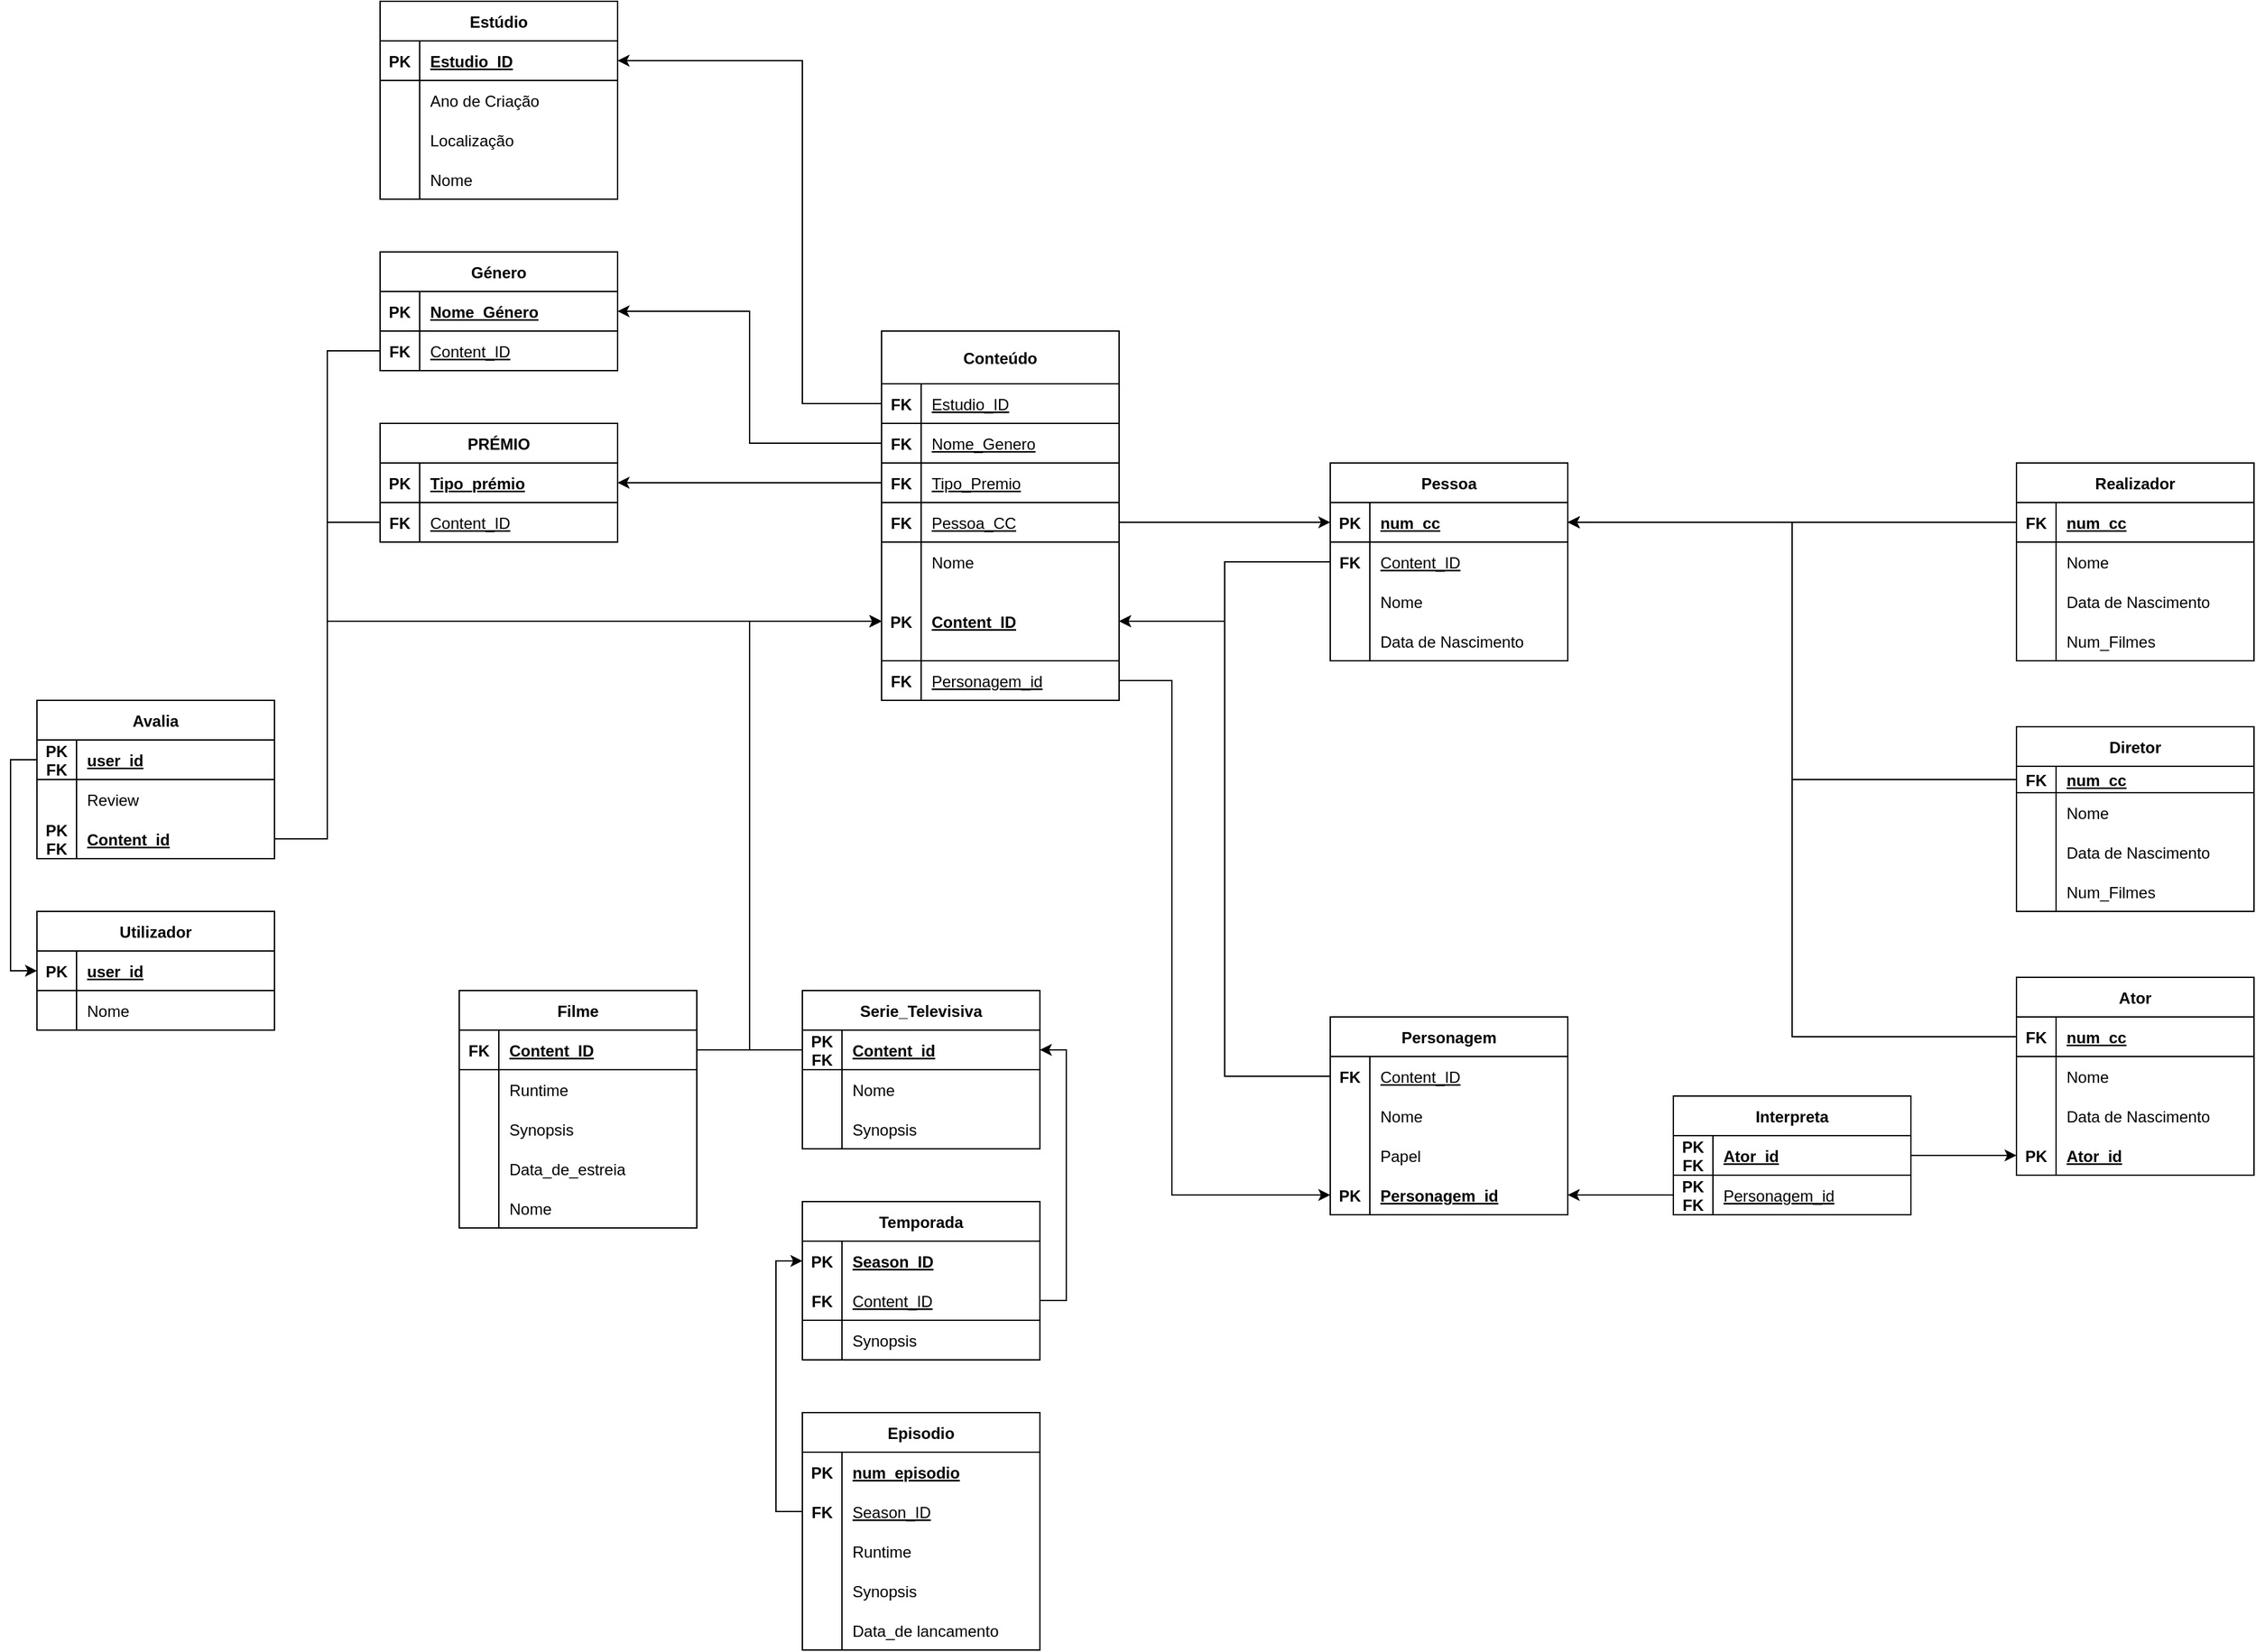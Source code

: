 <mxfile version="20.7.4" type="device"><diagram name="Page-1" id="YOxFW55ysp3hZFhYPskI"><mxGraphModel dx="2261" dy="2008" grid="1" gridSize="10" guides="1" tooltips="1" connect="1" arrows="1" fold="1" page="1" pageScale="1" pageWidth="827" pageHeight="1169" math="0" shadow="0"><root><mxCell id="0"/><mxCell id="1" parent="0"/><mxCell id="M2utr9FHQnZGA1Z22dqG-1" value="Utilizador" style="shape=table;startSize=30;container=1;collapsible=1;childLayout=tableLayout;fixedRows=1;rowLines=0;fontStyle=1;align=center;resizeLast=1;" parent="1" vertex="1"><mxGeometry x="-140" y="360" width="180" height="90" as="geometry"/></mxCell><mxCell id="M2utr9FHQnZGA1Z22dqG-2" value="" style="shape=tableRow;horizontal=0;startSize=0;swimlaneHead=0;swimlaneBody=0;fillColor=none;collapsible=0;dropTarget=0;points=[[0,0.5],[1,0.5]];portConstraint=eastwest;top=0;left=0;right=0;bottom=1;" parent="M2utr9FHQnZGA1Z22dqG-1" vertex="1"><mxGeometry y="30" width="180" height="30" as="geometry"/></mxCell><mxCell id="M2utr9FHQnZGA1Z22dqG-3" value="PK" style="shape=partialRectangle;connectable=0;fillColor=none;top=0;left=0;bottom=0;right=0;fontStyle=1;overflow=hidden;" parent="M2utr9FHQnZGA1Z22dqG-2" vertex="1"><mxGeometry width="30" height="30" as="geometry"><mxRectangle width="30" height="30" as="alternateBounds"/></mxGeometry></mxCell><mxCell id="M2utr9FHQnZGA1Z22dqG-4" value="user_id" style="shape=partialRectangle;connectable=0;fillColor=none;top=0;left=0;bottom=0;right=0;align=left;spacingLeft=6;fontStyle=5;overflow=hidden;" parent="M2utr9FHQnZGA1Z22dqG-2" vertex="1"><mxGeometry x="30" width="150" height="30" as="geometry"><mxRectangle width="150" height="30" as="alternateBounds"/></mxGeometry></mxCell><mxCell id="M2utr9FHQnZGA1Z22dqG-5" value="" style="shape=tableRow;horizontal=0;startSize=0;swimlaneHead=0;swimlaneBody=0;fillColor=none;collapsible=0;dropTarget=0;points=[[0,0.5],[1,0.5]];portConstraint=eastwest;top=0;left=0;right=0;bottom=0;" parent="M2utr9FHQnZGA1Z22dqG-1" vertex="1"><mxGeometry y="60" width="180" height="30" as="geometry"/></mxCell><mxCell id="M2utr9FHQnZGA1Z22dqG-6" value="" style="shape=partialRectangle;connectable=0;fillColor=none;top=0;left=0;bottom=0;right=0;editable=1;overflow=hidden;" parent="M2utr9FHQnZGA1Z22dqG-5" vertex="1"><mxGeometry width="30" height="30" as="geometry"><mxRectangle width="30" height="30" as="alternateBounds"/></mxGeometry></mxCell><mxCell id="M2utr9FHQnZGA1Z22dqG-7" value="Nome" style="shape=partialRectangle;connectable=0;fillColor=none;top=0;left=0;bottom=0;right=0;align=left;spacingLeft=6;overflow=hidden;" parent="M2utr9FHQnZGA1Z22dqG-5" vertex="1"><mxGeometry x="30" width="150" height="30" as="geometry"><mxRectangle width="150" height="30" as="alternateBounds"/></mxGeometry></mxCell><mxCell id="M2utr9FHQnZGA1Z22dqG-14" value="Género" style="shape=table;startSize=30;container=1;collapsible=1;childLayout=tableLayout;fixedRows=1;rowLines=0;fontStyle=1;align=center;resizeLast=1;" parent="1" vertex="1"><mxGeometry x="120" y="-140" width="180" height="90" as="geometry"/></mxCell><mxCell id="M2utr9FHQnZGA1Z22dqG-15" value="" style="shape=tableRow;horizontal=0;startSize=0;swimlaneHead=0;swimlaneBody=0;fillColor=none;collapsible=0;dropTarget=0;points=[[0,0.5],[1,0.5]];portConstraint=eastwest;top=0;left=0;right=0;bottom=1;" parent="M2utr9FHQnZGA1Z22dqG-14" vertex="1"><mxGeometry y="30" width="180" height="30" as="geometry"/></mxCell><mxCell id="M2utr9FHQnZGA1Z22dqG-16" value="PK" style="shape=partialRectangle;connectable=0;fillColor=none;top=0;left=0;bottom=0;right=0;fontStyle=1;overflow=hidden;" parent="M2utr9FHQnZGA1Z22dqG-15" vertex="1"><mxGeometry width="30" height="30" as="geometry"><mxRectangle width="30" height="30" as="alternateBounds"/></mxGeometry></mxCell><mxCell id="M2utr9FHQnZGA1Z22dqG-17" value="Nome_Género" style="shape=partialRectangle;connectable=0;fillColor=none;top=0;left=0;bottom=0;right=0;align=left;spacingLeft=6;fontStyle=5;overflow=hidden;" parent="M2utr9FHQnZGA1Z22dqG-15" vertex="1"><mxGeometry x="30" width="150" height="30" as="geometry"><mxRectangle width="150" height="30" as="alternateBounds"/></mxGeometry></mxCell><mxCell id="M2utr9FHQnZGA1Z22dqG-18" value="" style="shape=tableRow;horizontal=0;startSize=0;swimlaneHead=0;swimlaneBody=0;fillColor=none;collapsible=0;dropTarget=0;points=[[0,0.5],[1,0.5]];portConstraint=eastwest;top=0;left=0;right=0;bottom=0;" parent="M2utr9FHQnZGA1Z22dqG-14" vertex="1"><mxGeometry y="60" width="180" height="30" as="geometry"/></mxCell><mxCell id="M2utr9FHQnZGA1Z22dqG-19" value="FK" style="shape=partialRectangle;connectable=0;fillColor=none;top=0;left=0;bottom=0;right=0;editable=1;overflow=hidden;fontStyle=1" parent="M2utr9FHQnZGA1Z22dqG-18" vertex="1"><mxGeometry width="30" height="30" as="geometry"><mxRectangle width="30" height="30" as="alternateBounds"/></mxGeometry></mxCell><mxCell id="M2utr9FHQnZGA1Z22dqG-20" value="Content_ID" style="shape=partialRectangle;connectable=0;fillColor=none;top=0;left=0;bottom=0;right=0;align=left;spacingLeft=6;overflow=hidden;fontStyle=4" parent="M2utr9FHQnZGA1Z22dqG-18" vertex="1"><mxGeometry x="30" width="150" height="30" as="geometry"><mxRectangle width="150" height="30" as="alternateBounds"/></mxGeometry></mxCell><mxCell id="M2utr9FHQnZGA1Z22dqG-28" value="Estúdio" style="shape=table;startSize=30;container=1;collapsible=1;childLayout=tableLayout;fixedRows=1;rowLines=0;fontStyle=1;align=center;resizeLast=1;" parent="1" vertex="1"><mxGeometry x="120" y="-330" width="180" height="150" as="geometry"/></mxCell><mxCell id="M2utr9FHQnZGA1Z22dqG-29" value="" style="shape=tableRow;horizontal=0;startSize=0;swimlaneHead=0;swimlaneBody=0;fillColor=none;collapsible=0;dropTarget=0;points=[[0,0.5],[1,0.5]];portConstraint=eastwest;top=0;left=0;right=0;bottom=1;" parent="M2utr9FHQnZGA1Z22dqG-28" vertex="1"><mxGeometry y="30" width="180" height="30" as="geometry"/></mxCell><mxCell id="M2utr9FHQnZGA1Z22dqG-30" value="PK" style="shape=partialRectangle;connectable=0;fillColor=none;top=0;left=0;bottom=0;right=0;fontStyle=1;overflow=hidden;" parent="M2utr9FHQnZGA1Z22dqG-29" vertex="1"><mxGeometry width="30" height="30" as="geometry"><mxRectangle width="30" height="30" as="alternateBounds"/></mxGeometry></mxCell><mxCell id="M2utr9FHQnZGA1Z22dqG-31" value="Estudio_ID" style="shape=partialRectangle;connectable=0;fillColor=none;top=0;left=0;bottom=0;right=0;align=left;spacingLeft=6;fontStyle=5;overflow=hidden;" parent="M2utr9FHQnZGA1Z22dqG-29" vertex="1"><mxGeometry x="30" width="150" height="30" as="geometry"><mxRectangle width="150" height="30" as="alternateBounds"/></mxGeometry></mxCell><mxCell id="M2utr9FHQnZGA1Z22dqG-32" value="" style="shape=tableRow;horizontal=0;startSize=0;swimlaneHead=0;swimlaneBody=0;fillColor=none;collapsible=0;dropTarget=0;points=[[0,0.5],[1,0.5]];portConstraint=eastwest;top=0;left=0;right=0;bottom=0;" parent="M2utr9FHQnZGA1Z22dqG-28" vertex="1"><mxGeometry y="60" width="180" height="30" as="geometry"/></mxCell><mxCell id="M2utr9FHQnZGA1Z22dqG-33" value="" style="shape=partialRectangle;connectable=0;fillColor=none;top=0;left=0;bottom=0;right=0;editable=1;overflow=hidden;" parent="M2utr9FHQnZGA1Z22dqG-32" vertex="1"><mxGeometry width="30" height="30" as="geometry"><mxRectangle width="30" height="30" as="alternateBounds"/></mxGeometry></mxCell><mxCell id="M2utr9FHQnZGA1Z22dqG-34" value="Ano de Criação" style="shape=partialRectangle;connectable=0;fillColor=none;top=0;left=0;bottom=0;right=0;align=left;spacingLeft=6;overflow=hidden;" parent="M2utr9FHQnZGA1Z22dqG-32" vertex="1"><mxGeometry x="30" width="150" height="30" as="geometry"><mxRectangle width="150" height="30" as="alternateBounds"/></mxGeometry></mxCell><mxCell id="M2utr9FHQnZGA1Z22dqG-35" value="" style="shape=tableRow;horizontal=0;startSize=0;swimlaneHead=0;swimlaneBody=0;fillColor=none;collapsible=0;dropTarget=0;points=[[0,0.5],[1,0.5]];portConstraint=eastwest;top=0;left=0;right=0;bottom=0;" parent="M2utr9FHQnZGA1Z22dqG-28" vertex="1"><mxGeometry y="90" width="180" height="30" as="geometry"/></mxCell><mxCell id="M2utr9FHQnZGA1Z22dqG-36" value="" style="shape=partialRectangle;connectable=0;fillColor=none;top=0;left=0;bottom=0;right=0;editable=1;overflow=hidden;" parent="M2utr9FHQnZGA1Z22dqG-35" vertex="1"><mxGeometry width="30" height="30" as="geometry"><mxRectangle width="30" height="30" as="alternateBounds"/></mxGeometry></mxCell><mxCell id="M2utr9FHQnZGA1Z22dqG-37" value="Localização" style="shape=partialRectangle;connectable=0;fillColor=none;top=0;left=0;bottom=0;right=0;align=left;spacingLeft=6;overflow=hidden;" parent="M2utr9FHQnZGA1Z22dqG-35" vertex="1"><mxGeometry x="30" width="150" height="30" as="geometry"><mxRectangle width="150" height="30" as="alternateBounds"/></mxGeometry></mxCell><mxCell id="M2utr9FHQnZGA1Z22dqG-38" value="" style="shape=tableRow;horizontal=0;startSize=0;swimlaneHead=0;swimlaneBody=0;fillColor=none;collapsible=0;dropTarget=0;points=[[0,0.5],[1,0.5]];portConstraint=eastwest;top=0;left=0;right=0;bottom=0;" parent="M2utr9FHQnZGA1Z22dqG-28" vertex="1"><mxGeometry y="120" width="180" height="30" as="geometry"/></mxCell><mxCell id="M2utr9FHQnZGA1Z22dqG-39" value="" style="shape=partialRectangle;connectable=0;fillColor=none;top=0;left=0;bottom=0;right=0;editable=1;overflow=hidden;" parent="M2utr9FHQnZGA1Z22dqG-38" vertex="1"><mxGeometry width="30" height="30" as="geometry"><mxRectangle width="30" height="30" as="alternateBounds"/></mxGeometry></mxCell><mxCell id="M2utr9FHQnZGA1Z22dqG-40" value="Nome" style="shape=partialRectangle;connectable=0;fillColor=none;top=0;left=0;bottom=0;right=0;align=left;spacingLeft=6;overflow=hidden;" parent="M2utr9FHQnZGA1Z22dqG-38" vertex="1"><mxGeometry x="30" width="150" height="30" as="geometry"><mxRectangle width="150" height="30" as="alternateBounds"/></mxGeometry></mxCell><mxCell id="M2utr9FHQnZGA1Z22dqG-41" value="Pessoa" style="shape=table;startSize=30;container=1;collapsible=1;childLayout=tableLayout;fixedRows=1;rowLines=0;fontStyle=1;align=center;resizeLast=1;" parent="1" vertex="1"><mxGeometry x="840" y="20" width="180" height="150" as="geometry"/></mxCell><mxCell id="M2utr9FHQnZGA1Z22dqG-42" value="" style="shape=tableRow;horizontal=0;startSize=0;swimlaneHead=0;swimlaneBody=0;fillColor=none;collapsible=0;dropTarget=0;points=[[0,0.5],[1,0.5]];portConstraint=eastwest;top=0;left=0;right=0;bottom=1;" parent="M2utr9FHQnZGA1Z22dqG-41" vertex="1"><mxGeometry y="30" width="180" height="30" as="geometry"/></mxCell><mxCell id="M2utr9FHQnZGA1Z22dqG-43" value="PK" style="shape=partialRectangle;connectable=0;fillColor=none;top=0;left=0;bottom=0;right=0;fontStyle=1;overflow=hidden;" parent="M2utr9FHQnZGA1Z22dqG-42" vertex="1"><mxGeometry width="30" height="30" as="geometry"><mxRectangle width="30" height="30" as="alternateBounds"/></mxGeometry></mxCell><mxCell id="M2utr9FHQnZGA1Z22dqG-44" value="num_cc" style="shape=partialRectangle;connectable=0;fillColor=none;top=0;left=0;bottom=0;right=0;align=left;spacingLeft=6;fontStyle=5;overflow=hidden;" parent="M2utr9FHQnZGA1Z22dqG-42" vertex="1"><mxGeometry x="30" width="150" height="30" as="geometry"><mxRectangle width="150" height="30" as="alternateBounds"/></mxGeometry></mxCell><mxCell id="M2utr9FHQnZGA1Z22dqG-25" value="" style="shape=tableRow;horizontal=0;startSize=0;swimlaneHead=0;swimlaneBody=0;fillColor=none;collapsible=0;dropTarget=0;points=[[0,0.5],[1,0.5]];portConstraint=eastwest;top=0;left=0;right=0;bottom=0;fontStyle=4" parent="M2utr9FHQnZGA1Z22dqG-41" vertex="1"><mxGeometry y="60" width="180" height="30" as="geometry"/></mxCell><mxCell id="M2utr9FHQnZGA1Z22dqG-26" value="FK" style="shape=partialRectangle;connectable=0;fillColor=none;top=0;left=0;bottom=0;right=0;editable=1;overflow=hidden;fontStyle=1" parent="M2utr9FHQnZGA1Z22dqG-25" vertex="1"><mxGeometry width="30" height="30" as="geometry"><mxRectangle width="30" height="30" as="alternateBounds"/></mxGeometry></mxCell><mxCell id="M2utr9FHQnZGA1Z22dqG-27" value="Content_ID" style="shape=partialRectangle;connectable=0;fillColor=none;top=0;left=0;bottom=0;right=0;align=left;spacingLeft=6;overflow=hidden;fontStyle=4" parent="M2utr9FHQnZGA1Z22dqG-25" vertex="1"><mxGeometry x="30" width="150" height="30" as="geometry"><mxRectangle width="150" height="30" as="alternateBounds"/></mxGeometry></mxCell><mxCell id="M2utr9FHQnZGA1Z22dqG-45" value="" style="shape=tableRow;horizontal=0;startSize=0;swimlaneHead=0;swimlaneBody=0;fillColor=none;collapsible=0;dropTarget=0;points=[[0,0.5],[1,0.5]];portConstraint=eastwest;top=0;left=0;right=0;bottom=0;" parent="M2utr9FHQnZGA1Z22dqG-41" vertex="1"><mxGeometry y="90" width="180" height="30" as="geometry"/></mxCell><mxCell id="M2utr9FHQnZGA1Z22dqG-46" value="" style="shape=partialRectangle;connectable=0;fillColor=none;top=0;left=0;bottom=0;right=0;editable=1;overflow=hidden;" parent="M2utr9FHQnZGA1Z22dqG-45" vertex="1"><mxGeometry width="30" height="30" as="geometry"><mxRectangle width="30" height="30" as="alternateBounds"/></mxGeometry></mxCell><mxCell id="M2utr9FHQnZGA1Z22dqG-47" value="Nome" style="shape=partialRectangle;connectable=0;fillColor=none;top=0;left=0;bottom=0;right=0;align=left;spacingLeft=6;overflow=hidden;" parent="M2utr9FHQnZGA1Z22dqG-45" vertex="1"><mxGeometry x="30" width="150" height="30" as="geometry"><mxRectangle width="150" height="30" as="alternateBounds"/></mxGeometry></mxCell><mxCell id="M2utr9FHQnZGA1Z22dqG-48" value="" style="shape=tableRow;horizontal=0;startSize=0;swimlaneHead=0;swimlaneBody=0;fillColor=none;collapsible=0;dropTarget=0;points=[[0,0.5],[1,0.5]];portConstraint=eastwest;top=0;left=0;right=0;bottom=0;" parent="M2utr9FHQnZGA1Z22dqG-41" vertex="1"><mxGeometry y="120" width="180" height="30" as="geometry"/></mxCell><mxCell id="M2utr9FHQnZGA1Z22dqG-49" value="" style="shape=partialRectangle;connectable=0;fillColor=none;top=0;left=0;bottom=0;right=0;editable=1;overflow=hidden;" parent="M2utr9FHQnZGA1Z22dqG-48" vertex="1"><mxGeometry width="30" height="30" as="geometry"><mxRectangle width="30" height="30" as="alternateBounds"/></mxGeometry></mxCell><mxCell id="M2utr9FHQnZGA1Z22dqG-50" value="Data de Nascimento" style="shape=partialRectangle;connectable=0;fillColor=none;top=0;left=0;bottom=0;right=0;align=left;spacingLeft=6;overflow=hidden;" parent="M2utr9FHQnZGA1Z22dqG-48" vertex="1"><mxGeometry x="30" width="150" height="30" as="geometry"><mxRectangle width="150" height="30" as="alternateBounds"/></mxGeometry></mxCell><mxCell id="M2utr9FHQnZGA1Z22dqG-91" value="Conteúdo" style="shape=table;startSize=40;container=1;collapsible=1;childLayout=tableLayout;fixedRows=1;rowLines=0;fontStyle=1;align=center;resizeLast=1;" parent="1" vertex="1"><mxGeometry x="500" y="-80" width="180" height="280" as="geometry"/></mxCell><mxCell id="iWv_wLTo1g_BzNqIZvcG-1" value="" style="shape=tableRow;horizontal=0;startSize=0;swimlaneHead=0;swimlaneBody=0;fillColor=none;collapsible=0;dropTarget=0;points=[[0,0.5],[1,0.5]];portConstraint=eastwest;top=0;left=0;right=0;bottom=1;fontStyle=0" parent="M2utr9FHQnZGA1Z22dqG-91" vertex="1"><mxGeometry y="40" width="180" height="30" as="geometry"/></mxCell><mxCell id="iWv_wLTo1g_BzNqIZvcG-2" value="FK" style="shape=partialRectangle;connectable=0;fillColor=none;top=0;left=0;bottom=0;right=0;fontStyle=1;overflow=hidden;" parent="iWv_wLTo1g_BzNqIZvcG-1" vertex="1"><mxGeometry width="30" height="30" as="geometry"><mxRectangle width="30" height="30" as="alternateBounds"/></mxGeometry></mxCell><mxCell id="iWv_wLTo1g_BzNqIZvcG-3" value="Estudio_ID" style="shape=partialRectangle;connectable=0;fillColor=none;top=0;left=0;bottom=0;right=0;align=left;spacingLeft=6;fontStyle=4;overflow=hidden;" parent="iWv_wLTo1g_BzNqIZvcG-1" vertex="1"><mxGeometry x="30" width="150" height="30" as="geometry"><mxRectangle width="150" height="30" as="alternateBounds"/></mxGeometry></mxCell><mxCell id="M2utr9FHQnZGA1Z22dqG-107" value="" style="shape=tableRow;horizontal=0;startSize=0;swimlaneHead=0;swimlaneBody=0;fillColor=none;collapsible=0;dropTarget=0;points=[[0,0.5],[1,0.5]];portConstraint=eastwest;top=0;left=0;right=0;bottom=1;fontStyle=0" parent="M2utr9FHQnZGA1Z22dqG-91" vertex="1"><mxGeometry y="70" width="180" height="30" as="geometry"/></mxCell><mxCell id="M2utr9FHQnZGA1Z22dqG-108" value="FK" style="shape=partialRectangle;connectable=0;fillColor=none;top=0;left=0;bottom=0;right=0;fontStyle=1;overflow=hidden;" parent="M2utr9FHQnZGA1Z22dqG-107" vertex="1"><mxGeometry width="30" height="30" as="geometry"><mxRectangle width="30" height="30" as="alternateBounds"/></mxGeometry></mxCell><mxCell id="M2utr9FHQnZGA1Z22dqG-109" value="Nome_Genero" style="shape=partialRectangle;connectable=0;fillColor=none;top=0;left=0;bottom=0;right=0;align=left;spacingLeft=6;fontStyle=4;overflow=hidden;" parent="M2utr9FHQnZGA1Z22dqG-107" vertex="1"><mxGeometry x="30" width="150" height="30" as="geometry"><mxRectangle width="150" height="30" as="alternateBounds"/></mxGeometry></mxCell><mxCell id="M2utr9FHQnZGA1Z22dqG-104" value="" style="shape=tableRow;horizontal=0;startSize=0;swimlaneHead=0;swimlaneBody=0;fillColor=none;collapsible=0;dropTarget=0;points=[[0,0.5],[1,0.5]];portConstraint=eastwest;top=0;left=0;right=0;bottom=1;fontStyle=0" parent="M2utr9FHQnZGA1Z22dqG-91" vertex="1"><mxGeometry y="100" width="180" height="30" as="geometry"/></mxCell><mxCell id="M2utr9FHQnZGA1Z22dqG-105" value="FK" style="shape=partialRectangle;connectable=0;fillColor=none;top=0;left=0;bottom=0;right=0;fontStyle=1;overflow=hidden;" parent="M2utr9FHQnZGA1Z22dqG-104" vertex="1"><mxGeometry width="30" height="30" as="geometry"><mxRectangle width="30" height="30" as="alternateBounds"/></mxGeometry></mxCell><mxCell id="M2utr9FHQnZGA1Z22dqG-106" value="Tipo_Premio" style="shape=partialRectangle;connectable=0;fillColor=none;top=0;left=0;bottom=0;right=0;align=left;spacingLeft=6;fontStyle=4;overflow=hidden;" parent="M2utr9FHQnZGA1Z22dqG-104" vertex="1"><mxGeometry x="30" width="150" height="30" as="geometry"><mxRectangle width="150" height="30" as="alternateBounds"/></mxGeometry></mxCell><mxCell id="M2utr9FHQnZGA1Z22dqG-110" value="" style="shape=tableRow;horizontal=0;startSize=0;swimlaneHead=0;swimlaneBody=0;fillColor=none;collapsible=0;dropTarget=0;points=[[0,0.5],[1,0.5]];portConstraint=eastwest;top=0;left=0;right=0;bottom=1;fontStyle=0" parent="M2utr9FHQnZGA1Z22dqG-91" vertex="1"><mxGeometry y="130" width="180" height="30" as="geometry"/></mxCell><mxCell id="M2utr9FHQnZGA1Z22dqG-111" value="FK" style="shape=partialRectangle;connectable=0;fillColor=none;top=0;left=0;bottom=0;right=0;fontStyle=1;overflow=hidden;" parent="M2utr9FHQnZGA1Z22dqG-110" vertex="1"><mxGeometry width="30" height="30" as="geometry"><mxRectangle width="30" height="30" as="alternateBounds"/></mxGeometry></mxCell><mxCell id="M2utr9FHQnZGA1Z22dqG-112" value="Pessoa_CC" style="shape=partialRectangle;connectable=0;fillColor=none;top=0;left=0;bottom=0;right=0;align=left;spacingLeft=6;fontStyle=4;overflow=hidden;" parent="M2utr9FHQnZGA1Z22dqG-110" vertex="1"><mxGeometry x="30" width="150" height="30" as="geometry"><mxRectangle width="150" height="30" as="alternateBounds"/></mxGeometry></mxCell><mxCell id="M2utr9FHQnZGA1Z22dqG-95" value="" style="shape=tableRow;horizontal=0;startSize=0;swimlaneHead=0;swimlaneBody=0;fillColor=none;collapsible=0;dropTarget=0;points=[[0,0.5],[1,0.5]];portConstraint=eastwest;top=0;left=0;right=0;bottom=0;rounded=0;fontStyle=0" parent="M2utr9FHQnZGA1Z22dqG-91" vertex="1"><mxGeometry y="160" width="180" height="30" as="geometry"/></mxCell><mxCell id="M2utr9FHQnZGA1Z22dqG-96" value="" style="shape=partialRectangle;connectable=0;fillColor=none;top=0;left=0;bottom=0;right=0;editable=1;overflow=hidden;fontStyle=0" parent="M2utr9FHQnZGA1Z22dqG-95" vertex="1"><mxGeometry width="30" height="30" as="geometry"><mxRectangle width="30" height="30" as="alternateBounds"/></mxGeometry></mxCell><mxCell id="M2utr9FHQnZGA1Z22dqG-97" value="Nome" style="shape=partialRectangle;connectable=0;fillColor=none;top=0;left=0;bottom=0;right=0;align=left;spacingLeft=6;overflow=hidden;fontStyle=0" parent="M2utr9FHQnZGA1Z22dqG-95" vertex="1"><mxGeometry x="30" width="150" height="30" as="geometry"><mxRectangle width="150" height="30" as="alternateBounds"/></mxGeometry></mxCell><mxCell id="M2utr9FHQnZGA1Z22dqG-92" value="" style="shape=tableRow;horizontal=0;startSize=0;swimlaneHead=0;swimlaneBody=0;fillColor=none;collapsible=0;dropTarget=0;points=[[0,0.5],[1,0.5]];portConstraint=eastwest;top=0;left=0;right=0;bottom=1;fontStyle=0" parent="M2utr9FHQnZGA1Z22dqG-91" vertex="1"><mxGeometry y="190" width="180" height="60" as="geometry"/></mxCell><mxCell id="M2utr9FHQnZGA1Z22dqG-93" value="PK" style="shape=partialRectangle;connectable=0;fillColor=none;top=0;left=0;bottom=0;right=0;fontStyle=1;overflow=hidden;" parent="M2utr9FHQnZGA1Z22dqG-92" vertex="1"><mxGeometry width="30" height="60" as="geometry"><mxRectangle width="30" height="60" as="alternateBounds"/></mxGeometry></mxCell><mxCell id="M2utr9FHQnZGA1Z22dqG-94" value="Content_ID" style="shape=partialRectangle;connectable=0;fillColor=none;top=0;left=0;bottom=0;right=0;align=left;spacingLeft=6;fontStyle=5;overflow=hidden;" parent="M2utr9FHQnZGA1Z22dqG-92" vertex="1"><mxGeometry x="30" width="150" height="60" as="geometry"><mxRectangle width="150" height="60" as="alternateBounds"/></mxGeometry></mxCell><mxCell id="M2utr9FHQnZGA1Z22dqG-132" value="" style="shape=tableRow;horizontal=0;startSize=0;swimlaneHead=0;swimlaneBody=0;fillColor=none;collapsible=0;dropTarget=0;points=[[0,0.5],[1,0.5]];portConstraint=eastwest;top=0;left=0;right=0;bottom=1;fontStyle=0" parent="M2utr9FHQnZGA1Z22dqG-91" vertex="1"><mxGeometry y="250" width="180" height="30" as="geometry"/></mxCell><mxCell id="M2utr9FHQnZGA1Z22dqG-133" value="FK" style="shape=partialRectangle;connectable=0;fillColor=none;top=0;left=0;bottom=0;right=0;fontStyle=1;overflow=hidden;" parent="M2utr9FHQnZGA1Z22dqG-132" vertex="1"><mxGeometry width="30" height="30" as="geometry"><mxRectangle width="30" height="30" as="alternateBounds"/></mxGeometry></mxCell><mxCell id="M2utr9FHQnZGA1Z22dqG-134" value="Personagem_id" style="shape=partialRectangle;connectable=0;fillColor=none;top=0;left=0;bottom=0;right=0;align=left;spacingLeft=6;fontStyle=4;overflow=hidden;" parent="M2utr9FHQnZGA1Z22dqG-132" vertex="1"><mxGeometry x="30" width="150" height="30" as="geometry"><mxRectangle width="150" height="30" as="alternateBounds"/></mxGeometry></mxCell><mxCell id="HjDLG25kB49Yet0tC0so-36" value="Avalia" style="shape=table;startSize=30;container=1;collapsible=1;childLayout=tableLayout;fixedRows=1;rowLines=0;fontStyle=1;align=center;resizeLast=1;" parent="1" vertex="1"><mxGeometry x="-140" y="200" width="180" height="120" as="geometry"/></mxCell><mxCell id="HjDLG25kB49Yet0tC0so-37" value="" style="shape=tableRow;horizontal=0;startSize=0;swimlaneHead=0;swimlaneBody=0;fillColor=none;collapsible=0;dropTarget=0;points=[[0,0.5],[1,0.5]];portConstraint=eastwest;top=0;left=0;right=0;bottom=1;" parent="HjDLG25kB49Yet0tC0so-36" vertex="1"><mxGeometry y="30" width="180" height="30" as="geometry"/></mxCell><mxCell id="HjDLG25kB49Yet0tC0so-38" value="PK&#10;FK" style="shape=partialRectangle;connectable=0;fillColor=none;top=0;left=0;bottom=0;right=0;fontStyle=1;overflow=hidden;" parent="HjDLG25kB49Yet0tC0so-37" vertex="1"><mxGeometry width="30" height="30" as="geometry"><mxRectangle width="30" height="30" as="alternateBounds"/></mxGeometry></mxCell><mxCell id="HjDLG25kB49Yet0tC0so-39" value="user_id" style="shape=partialRectangle;connectable=0;fillColor=none;top=0;left=0;bottom=0;right=0;align=left;spacingLeft=6;fontStyle=5;overflow=hidden;" parent="HjDLG25kB49Yet0tC0so-37" vertex="1"><mxGeometry x="30" width="150" height="30" as="geometry"><mxRectangle width="150" height="30" as="alternateBounds"/></mxGeometry></mxCell><mxCell id="HjDLG25kB49Yet0tC0so-40" value="" style="shape=tableRow;horizontal=0;startSize=0;swimlaneHead=0;swimlaneBody=0;fillColor=none;collapsible=0;dropTarget=0;points=[[0,0.5],[1,0.5]];portConstraint=eastwest;top=0;left=0;right=0;bottom=0;" parent="HjDLG25kB49Yet0tC0so-36" vertex="1"><mxGeometry y="60" width="180" height="30" as="geometry"/></mxCell><mxCell id="HjDLG25kB49Yet0tC0so-41" value="" style="shape=partialRectangle;connectable=0;fillColor=none;top=0;left=0;bottom=0;right=0;editable=1;overflow=hidden;" parent="HjDLG25kB49Yet0tC0so-40" vertex="1"><mxGeometry width="30" height="30" as="geometry"><mxRectangle width="30" height="30" as="alternateBounds"/></mxGeometry></mxCell><mxCell id="HjDLG25kB49Yet0tC0so-42" value="Review" style="shape=partialRectangle;connectable=0;fillColor=none;top=0;left=0;bottom=0;right=0;align=left;spacingLeft=6;overflow=hidden;" parent="HjDLG25kB49Yet0tC0so-40" vertex="1"><mxGeometry x="30" width="150" height="30" as="geometry"><mxRectangle width="150" height="30" as="alternateBounds"/></mxGeometry></mxCell><mxCell id="HjDLG25kB49Yet0tC0so-43" value="" style="shape=tableRow;horizontal=0;startSize=0;swimlaneHead=0;swimlaneBody=0;fillColor=none;collapsible=0;dropTarget=0;points=[[0,0.5],[1,0.5]];portConstraint=eastwest;top=0;left=0;right=0;bottom=1;" parent="HjDLG25kB49Yet0tC0so-36" vertex="1"><mxGeometry y="90" width="180" height="30" as="geometry"/></mxCell><mxCell id="HjDLG25kB49Yet0tC0so-44" value="PK&#10;FK" style="shape=partialRectangle;connectable=0;fillColor=none;top=0;left=0;bottom=0;right=0;fontStyle=1;overflow=hidden;" parent="HjDLG25kB49Yet0tC0so-43" vertex="1"><mxGeometry width="30" height="30" as="geometry"><mxRectangle width="30" height="30" as="alternateBounds"/></mxGeometry></mxCell><mxCell id="HjDLG25kB49Yet0tC0so-45" value="Content_id" style="shape=partialRectangle;connectable=0;fillColor=none;top=0;left=0;bottom=0;right=0;align=left;spacingLeft=6;fontStyle=5;overflow=hidden;" parent="HjDLG25kB49Yet0tC0so-43" vertex="1"><mxGeometry x="30" width="150" height="30" as="geometry"><mxRectangle width="150" height="30" as="alternateBounds"/></mxGeometry></mxCell><mxCell id="HjDLG25kB49Yet0tC0so-46" value="Filme" style="shape=table;startSize=30;container=1;collapsible=1;childLayout=tableLayout;fixedRows=1;rowLines=0;fontStyle=1;align=center;resizeLast=1;" parent="1" vertex="1"><mxGeometry x="180" y="420" width="180" height="180" as="geometry"/></mxCell><mxCell id="HjDLG25kB49Yet0tC0so-47" value="" style="shape=tableRow;horizontal=0;startSize=0;swimlaneHead=0;swimlaneBody=0;fillColor=none;collapsible=0;dropTarget=0;points=[[0,0.5],[1,0.5]];portConstraint=eastwest;top=0;left=0;right=0;bottom=1;" parent="HjDLG25kB49Yet0tC0so-46" vertex="1"><mxGeometry y="30" width="180" height="30" as="geometry"/></mxCell><mxCell id="HjDLG25kB49Yet0tC0so-48" value="FK" style="shape=partialRectangle;connectable=0;fillColor=none;top=0;left=0;bottom=0;right=0;fontStyle=1;overflow=hidden;" parent="HjDLG25kB49Yet0tC0so-47" vertex="1"><mxGeometry width="30" height="30" as="geometry"><mxRectangle width="30" height="30" as="alternateBounds"/></mxGeometry></mxCell><mxCell id="HjDLG25kB49Yet0tC0so-49" value="Content_ID" style="shape=partialRectangle;connectable=0;fillColor=none;top=0;left=0;bottom=0;right=0;align=left;spacingLeft=6;fontStyle=5;overflow=hidden;" parent="HjDLG25kB49Yet0tC0so-47" vertex="1"><mxGeometry x="30" width="150" height="30" as="geometry"><mxRectangle width="150" height="30" as="alternateBounds"/></mxGeometry></mxCell><mxCell id="HjDLG25kB49Yet0tC0so-50" value="" style="shape=tableRow;horizontal=0;startSize=0;swimlaneHead=0;swimlaneBody=0;fillColor=none;collapsible=0;dropTarget=0;points=[[0,0.5],[1,0.5]];portConstraint=eastwest;top=0;left=0;right=0;bottom=0;" parent="HjDLG25kB49Yet0tC0so-46" vertex="1"><mxGeometry y="60" width="180" height="30" as="geometry"/></mxCell><mxCell id="HjDLG25kB49Yet0tC0so-51" value="" style="shape=partialRectangle;connectable=0;fillColor=none;top=0;left=0;bottom=0;right=0;editable=1;overflow=hidden;" parent="HjDLG25kB49Yet0tC0so-50" vertex="1"><mxGeometry width="30" height="30" as="geometry"><mxRectangle width="30" height="30" as="alternateBounds"/></mxGeometry></mxCell><mxCell id="HjDLG25kB49Yet0tC0so-52" value="Runtime" style="shape=partialRectangle;connectable=0;fillColor=none;top=0;left=0;bottom=0;right=0;align=left;spacingLeft=6;overflow=hidden;" parent="HjDLG25kB49Yet0tC0so-50" vertex="1"><mxGeometry x="30" width="150" height="30" as="geometry"><mxRectangle width="150" height="30" as="alternateBounds"/></mxGeometry></mxCell><mxCell id="HjDLG25kB49Yet0tC0so-53" value="" style="shape=tableRow;horizontal=0;startSize=0;swimlaneHead=0;swimlaneBody=0;fillColor=none;collapsible=0;dropTarget=0;points=[[0,0.5],[1,0.5]];portConstraint=eastwest;top=0;left=0;right=0;bottom=0;" parent="HjDLG25kB49Yet0tC0so-46" vertex="1"><mxGeometry y="90" width="180" height="30" as="geometry"/></mxCell><mxCell id="HjDLG25kB49Yet0tC0so-54" value="" style="shape=partialRectangle;connectable=0;fillColor=none;top=0;left=0;bottom=0;right=0;editable=1;overflow=hidden;" parent="HjDLG25kB49Yet0tC0so-53" vertex="1"><mxGeometry width="30" height="30" as="geometry"><mxRectangle width="30" height="30" as="alternateBounds"/></mxGeometry></mxCell><mxCell id="HjDLG25kB49Yet0tC0so-55" value="Synopsis" style="shape=partialRectangle;connectable=0;fillColor=none;top=0;left=0;bottom=0;right=0;align=left;spacingLeft=6;overflow=hidden;" parent="HjDLG25kB49Yet0tC0so-53" vertex="1"><mxGeometry x="30" width="150" height="30" as="geometry"><mxRectangle width="150" height="30" as="alternateBounds"/></mxGeometry></mxCell><mxCell id="HjDLG25kB49Yet0tC0so-56" value="" style="shape=tableRow;horizontal=0;startSize=0;swimlaneHead=0;swimlaneBody=0;fillColor=none;collapsible=0;dropTarget=0;points=[[0,0.5],[1,0.5]];portConstraint=eastwest;top=0;left=0;right=0;bottom=0;" parent="HjDLG25kB49Yet0tC0so-46" vertex="1"><mxGeometry y="120" width="180" height="30" as="geometry"/></mxCell><mxCell id="HjDLG25kB49Yet0tC0so-57" value="" style="shape=partialRectangle;connectable=0;fillColor=none;top=0;left=0;bottom=0;right=0;editable=1;overflow=hidden;" parent="HjDLG25kB49Yet0tC0so-56" vertex="1"><mxGeometry width="30" height="30" as="geometry"><mxRectangle width="30" height="30" as="alternateBounds"/></mxGeometry></mxCell><mxCell id="HjDLG25kB49Yet0tC0so-58" value="Data_de_estreia" style="shape=partialRectangle;connectable=0;fillColor=none;top=0;left=0;bottom=0;right=0;align=left;spacingLeft=6;overflow=hidden;" parent="HjDLG25kB49Yet0tC0so-56" vertex="1"><mxGeometry x="30" width="150" height="30" as="geometry"><mxRectangle width="150" height="30" as="alternateBounds"/></mxGeometry></mxCell><mxCell id="fwuJJU_umH7HaFA_P7f0-1" value="" style="shape=tableRow;horizontal=0;startSize=0;swimlaneHead=0;swimlaneBody=0;fillColor=none;collapsible=0;dropTarget=0;points=[[0,0.5],[1,0.5]];portConstraint=eastwest;top=0;left=0;right=0;bottom=0;" parent="HjDLG25kB49Yet0tC0so-46" vertex="1"><mxGeometry y="150" width="180" height="30" as="geometry"/></mxCell><mxCell id="fwuJJU_umH7HaFA_P7f0-2" value="" style="shape=partialRectangle;connectable=0;fillColor=none;top=0;left=0;bottom=0;right=0;editable=1;overflow=hidden;" parent="fwuJJU_umH7HaFA_P7f0-1" vertex="1"><mxGeometry width="30" height="30" as="geometry"><mxRectangle width="30" height="30" as="alternateBounds"/></mxGeometry></mxCell><mxCell id="fwuJJU_umH7HaFA_P7f0-3" value="Nome" style="shape=partialRectangle;connectable=0;fillColor=none;top=0;left=0;bottom=0;right=0;align=left;spacingLeft=6;overflow=hidden;" parent="fwuJJU_umH7HaFA_P7f0-1" vertex="1"><mxGeometry x="30" width="150" height="30" as="geometry"><mxRectangle width="150" height="30" as="alternateBounds"/></mxGeometry></mxCell><mxCell id="HjDLG25kB49Yet0tC0so-72" value="Temporada" style="shape=table;startSize=30;container=1;collapsible=1;childLayout=tableLayout;fixedRows=1;rowLines=0;fontStyle=1;align=center;resizeLast=1;" parent="1" vertex="1"><mxGeometry x="440" y="580" width="180" height="120" as="geometry"/></mxCell><mxCell id="HjDLG25kB49Yet0tC0so-76" value="" style="shape=tableRow;horizontal=0;startSize=0;swimlaneHead=0;swimlaneBody=0;fillColor=none;collapsible=0;dropTarget=0;points=[[0,0.5],[1,0.5]];portConstraint=eastwest;top=0;left=0;right=0;bottom=0;fontStyle=1" parent="HjDLG25kB49Yet0tC0so-72" vertex="1"><mxGeometry y="30" width="180" height="30" as="geometry"/></mxCell><mxCell id="HjDLG25kB49Yet0tC0so-77" value="PK" style="shape=partialRectangle;connectable=0;fillColor=none;top=0;left=0;bottom=0;right=0;editable=1;overflow=hidden;fontStyle=1" parent="HjDLG25kB49Yet0tC0so-76" vertex="1"><mxGeometry width="30" height="30" as="geometry"><mxRectangle width="30" height="30" as="alternateBounds"/></mxGeometry></mxCell><mxCell id="HjDLG25kB49Yet0tC0so-78" value="Season_ID" style="shape=partialRectangle;connectable=0;fillColor=none;top=0;left=0;bottom=0;right=0;align=left;spacingLeft=6;overflow=hidden;fontStyle=5" parent="HjDLG25kB49Yet0tC0so-76" vertex="1"><mxGeometry x="30" width="150" height="30" as="geometry"><mxRectangle width="150" height="30" as="alternateBounds"/></mxGeometry></mxCell><mxCell id="HjDLG25kB49Yet0tC0so-73" value="" style="shape=tableRow;horizontal=0;startSize=0;swimlaneHead=0;swimlaneBody=0;fillColor=none;collapsible=0;dropTarget=0;points=[[0,0.5],[1,0.5]];portConstraint=eastwest;top=0;left=0;right=0;bottom=1;" parent="HjDLG25kB49Yet0tC0so-72" vertex="1"><mxGeometry y="60" width="180" height="30" as="geometry"/></mxCell><mxCell id="HjDLG25kB49Yet0tC0so-74" value="FK" style="shape=partialRectangle;connectable=0;fillColor=none;top=0;left=0;bottom=0;right=0;fontStyle=1;overflow=hidden;" parent="HjDLG25kB49Yet0tC0so-73" vertex="1"><mxGeometry width="30" height="30" as="geometry"><mxRectangle width="30" height="30" as="alternateBounds"/></mxGeometry></mxCell><mxCell id="HjDLG25kB49Yet0tC0so-75" value="Content_ID" style="shape=partialRectangle;connectable=0;fillColor=none;top=0;left=0;bottom=0;right=0;align=left;spacingLeft=6;fontStyle=4;overflow=hidden;" parent="HjDLG25kB49Yet0tC0so-73" vertex="1"><mxGeometry x="30" width="150" height="30" as="geometry"><mxRectangle width="150" height="30" as="alternateBounds"/></mxGeometry></mxCell><mxCell id="HjDLG25kB49Yet0tC0so-79" value="" style="shape=tableRow;horizontal=0;startSize=0;swimlaneHead=0;swimlaneBody=0;fillColor=none;collapsible=0;dropTarget=0;points=[[0,0.5],[1,0.5]];portConstraint=eastwest;top=0;left=0;right=0;bottom=0;" parent="HjDLG25kB49Yet0tC0so-72" vertex="1"><mxGeometry y="90" width="180" height="30" as="geometry"/></mxCell><mxCell id="HjDLG25kB49Yet0tC0so-80" value="" style="shape=partialRectangle;connectable=0;fillColor=none;top=0;left=0;bottom=0;right=0;editable=1;overflow=hidden;" parent="HjDLG25kB49Yet0tC0so-79" vertex="1"><mxGeometry width="30" height="30" as="geometry"><mxRectangle width="30" height="30" as="alternateBounds"/></mxGeometry></mxCell><mxCell id="HjDLG25kB49Yet0tC0so-81" value="Synopsis" style="shape=partialRectangle;connectable=0;fillColor=none;top=0;left=0;bottom=0;right=0;align=left;spacingLeft=6;overflow=hidden;" parent="HjDLG25kB49Yet0tC0so-79" vertex="1"><mxGeometry x="30" width="150" height="30" as="geometry"><mxRectangle width="150" height="30" as="alternateBounds"/></mxGeometry></mxCell><mxCell id="HjDLG25kB49Yet0tC0so-87" value="Episodio" style="shape=table;startSize=30;container=1;collapsible=1;childLayout=tableLayout;fixedRows=1;rowLines=0;fontStyle=1;align=center;resizeLast=1;" parent="1" vertex="1"><mxGeometry x="440" y="740" width="180" height="180" as="geometry"/></mxCell><mxCell id="HjDLG25kB49Yet0tC0so-94" value="" style="shape=tableRow;horizontal=0;startSize=0;swimlaneHead=0;swimlaneBody=0;fillColor=none;collapsible=0;dropTarget=0;points=[[0,0.5],[1,0.5]];portConstraint=eastwest;top=0;left=0;right=0;bottom=0;fontStyle=0" parent="HjDLG25kB49Yet0tC0so-87" vertex="1"><mxGeometry y="30" width="180" height="30" as="geometry"/></mxCell><mxCell id="HjDLG25kB49Yet0tC0so-95" value="PK" style="shape=partialRectangle;connectable=0;fillColor=none;top=0;left=0;bottom=0;right=0;editable=1;overflow=hidden;fontStyle=1" parent="HjDLG25kB49Yet0tC0so-94" vertex="1"><mxGeometry width="30" height="30" as="geometry"><mxRectangle width="30" height="30" as="alternateBounds"/></mxGeometry></mxCell><mxCell id="HjDLG25kB49Yet0tC0so-96" value="num_episodio" style="shape=partialRectangle;connectable=0;fillColor=none;top=0;left=0;bottom=0;right=0;align=left;spacingLeft=6;overflow=hidden;fontStyle=5" parent="HjDLG25kB49Yet0tC0so-94" vertex="1"><mxGeometry x="30" width="150" height="30" as="geometry"><mxRectangle width="150" height="30" as="alternateBounds"/></mxGeometry></mxCell><mxCell id="HjDLG25kB49Yet0tC0so-91" value="" style="shape=tableRow;horizontal=0;startSize=0;swimlaneHead=0;swimlaneBody=0;fillColor=none;collapsible=0;dropTarget=0;points=[[0,0.5],[1,0.5]];portConstraint=eastwest;top=0;left=0;right=0;bottom=0;" parent="HjDLG25kB49Yet0tC0so-87" vertex="1"><mxGeometry y="60" width="180" height="30" as="geometry"/></mxCell><mxCell id="HjDLG25kB49Yet0tC0so-92" value="FK" style="shape=partialRectangle;connectable=0;fillColor=none;top=0;left=0;bottom=0;right=0;editable=1;overflow=hidden;fontStyle=1" parent="HjDLG25kB49Yet0tC0so-91" vertex="1"><mxGeometry width="30" height="30" as="geometry"><mxRectangle width="30" height="30" as="alternateBounds"/></mxGeometry></mxCell><mxCell id="HjDLG25kB49Yet0tC0so-93" value="Season_ID" style="shape=partialRectangle;connectable=0;fillColor=none;top=0;left=0;bottom=0;right=0;align=left;spacingLeft=6;overflow=hidden;fontStyle=4" parent="HjDLG25kB49Yet0tC0so-91" vertex="1"><mxGeometry x="30" width="150" height="30" as="geometry"><mxRectangle width="150" height="30" as="alternateBounds"/></mxGeometry></mxCell><mxCell id="HjDLG25kB49Yet0tC0so-97" value="" style="shape=tableRow;horizontal=0;startSize=0;swimlaneHead=0;swimlaneBody=0;fillColor=none;collapsible=0;dropTarget=0;points=[[0,0.5],[1,0.5]];portConstraint=eastwest;top=0;left=0;right=0;bottom=0;" parent="HjDLG25kB49Yet0tC0so-87" vertex="1"><mxGeometry y="90" width="180" height="30" as="geometry"/></mxCell><mxCell id="HjDLG25kB49Yet0tC0so-98" value="" style="shape=partialRectangle;connectable=0;fillColor=none;top=0;left=0;bottom=0;right=0;editable=1;overflow=hidden;" parent="HjDLG25kB49Yet0tC0so-97" vertex="1"><mxGeometry width="30" height="30" as="geometry"><mxRectangle width="30" height="30" as="alternateBounds"/></mxGeometry></mxCell><mxCell id="HjDLG25kB49Yet0tC0so-99" value="Runtime" style="shape=partialRectangle;connectable=0;fillColor=none;top=0;left=0;bottom=0;right=0;align=left;spacingLeft=6;overflow=hidden;" parent="HjDLG25kB49Yet0tC0so-97" vertex="1"><mxGeometry x="30" width="150" height="30" as="geometry"><mxRectangle width="150" height="30" as="alternateBounds"/></mxGeometry></mxCell><mxCell id="HjDLG25kB49Yet0tC0so-100" value="" style="shape=tableRow;horizontal=0;startSize=0;swimlaneHead=0;swimlaneBody=0;fillColor=none;collapsible=0;dropTarget=0;points=[[0,0.5],[1,0.5]];portConstraint=eastwest;top=0;left=0;right=0;bottom=0;" parent="HjDLG25kB49Yet0tC0so-87" vertex="1"><mxGeometry y="120" width="180" height="30" as="geometry"/></mxCell><mxCell id="HjDLG25kB49Yet0tC0so-101" value="" style="shape=partialRectangle;connectable=0;fillColor=none;top=0;left=0;bottom=0;right=0;editable=1;overflow=hidden;" parent="HjDLG25kB49Yet0tC0so-100" vertex="1"><mxGeometry width="30" height="30" as="geometry"><mxRectangle width="30" height="30" as="alternateBounds"/></mxGeometry></mxCell><mxCell id="HjDLG25kB49Yet0tC0so-102" value="Synopsis" style="shape=partialRectangle;connectable=0;fillColor=none;top=0;left=0;bottom=0;right=0;align=left;spacingLeft=6;overflow=hidden;" parent="HjDLG25kB49Yet0tC0so-100" vertex="1"><mxGeometry x="30" width="150" height="30" as="geometry"><mxRectangle width="150" height="30" as="alternateBounds"/></mxGeometry></mxCell><mxCell id="HjDLG25kB49Yet0tC0so-103" value="" style="shape=tableRow;horizontal=0;startSize=0;swimlaneHead=0;swimlaneBody=0;fillColor=none;collapsible=0;dropTarget=0;points=[[0,0.5],[1,0.5]];portConstraint=eastwest;top=0;left=0;right=0;bottom=0;" parent="HjDLG25kB49Yet0tC0so-87" vertex="1"><mxGeometry y="150" width="180" height="30" as="geometry"/></mxCell><mxCell id="HjDLG25kB49Yet0tC0so-104" value="" style="shape=partialRectangle;connectable=0;fillColor=none;top=0;left=0;bottom=0;right=0;editable=1;overflow=hidden;" parent="HjDLG25kB49Yet0tC0so-103" vertex="1"><mxGeometry width="30" height="30" as="geometry"><mxRectangle width="30" height="30" as="alternateBounds"/></mxGeometry></mxCell><mxCell id="HjDLG25kB49Yet0tC0so-105" value="Data_de lancamento" style="shape=partialRectangle;connectable=0;fillColor=none;top=0;left=0;bottom=0;right=0;align=left;spacingLeft=6;overflow=hidden;" parent="HjDLG25kB49Yet0tC0so-103" vertex="1"><mxGeometry x="30" width="150" height="30" as="geometry"><mxRectangle width="150" height="30" as="alternateBounds"/></mxGeometry></mxCell><mxCell id="iWv_wLTo1g_BzNqIZvcG-8" value="PRÉMIO" style="shape=table;startSize=30;container=1;collapsible=1;childLayout=tableLayout;fixedRows=1;rowLines=0;fontStyle=1;align=center;resizeLast=1;" parent="1" vertex="1"><mxGeometry x="120" y="-10" width="180" height="90" as="geometry"/></mxCell><mxCell id="iWv_wLTo1g_BzNqIZvcG-9" value="" style="shape=tableRow;horizontal=0;startSize=0;swimlaneHead=0;swimlaneBody=0;fillColor=none;collapsible=0;dropTarget=0;points=[[0,0.5],[1,0.5]];portConstraint=eastwest;top=0;left=0;right=0;bottom=1;" parent="iWv_wLTo1g_BzNqIZvcG-8" vertex="1"><mxGeometry y="30" width="180" height="30" as="geometry"/></mxCell><mxCell id="iWv_wLTo1g_BzNqIZvcG-10" value="PK" style="shape=partialRectangle;connectable=0;fillColor=none;top=0;left=0;bottom=0;right=0;fontStyle=1;overflow=hidden;" parent="iWv_wLTo1g_BzNqIZvcG-9" vertex="1"><mxGeometry width="30" height="30" as="geometry"><mxRectangle width="30" height="30" as="alternateBounds"/></mxGeometry></mxCell><mxCell id="iWv_wLTo1g_BzNqIZvcG-11" value="Tipo_prémio" style="shape=partialRectangle;connectable=0;fillColor=none;top=0;left=0;bottom=0;right=0;align=left;spacingLeft=6;fontStyle=5;overflow=hidden;" parent="iWv_wLTo1g_BzNqIZvcG-9" vertex="1"><mxGeometry x="30" width="150" height="30" as="geometry"><mxRectangle width="150" height="30" as="alternateBounds"/></mxGeometry></mxCell><mxCell id="iWv_wLTo1g_BzNqIZvcG-12" value="" style="shape=tableRow;horizontal=0;startSize=0;swimlaneHead=0;swimlaneBody=0;fillColor=none;collapsible=0;dropTarget=0;points=[[0,0.5],[1,0.5]];portConstraint=eastwest;top=0;left=0;right=0;bottom=0;" parent="iWv_wLTo1g_BzNqIZvcG-8" vertex="1"><mxGeometry y="60" width="180" height="30" as="geometry"/></mxCell><mxCell id="iWv_wLTo1g_BzNqIZvcG-13" value="FK" style="shape=partialRectangle;connectable=0;fillColor=none;top=0;left=0;bottom=0;right=0;editable=1;overflow=hidden;fontStyle=1" parent="iWv_wLTo1g_BzNqIZvcG-12" vertex="1"><mxGeometry width="30" height="30" as="geometry"><mxRectangle width="30" height="30" as="alternateBounds"/></mxGeometry></mxCell><mxCell id="iWv_wLTo1g_BzNqIZvcG-14" value="Content_ID" style="shape=partialRectangle;connectable=0;fillColor=none;top=0;left=0;bottom=0;right=0;align=left;spacingLeft=6;overflow=hidden;fontStyle=4" parent="iWv_wLTo1g_BzNqIZvcG-12" vertex="1"><mxGeometry x="30" width="150" height="30" as="geometry"><mxRectangle width="150" height="30" as="alternateBounds"/></mxGeometry></mxCell><mxCell id="iWv_wLTo1g_BzNqIZvcG-28" value="Realizador" style="shape=table;startSize=30;container=1;collapsible=1;childLayout=tableLayout;fixedRows=1;rowLines=0;fontStyle=1;align=center;resizeLast=1;" parent="1" vertex="1"><mxGeometry x="1360" y="20" width="180" height="150" as="geometry"/></mxCell><mxCell id="iWv_wLTo1g_BzNqIZvcG-29" value="" style="shape=tableRow;horizontal=0;startSize=0;swimlaneHead=0;swimlaneBody=0;fillColor=none;collapsible=0;dropTarget=0;points=[[0,0.5],[1,0.5]];portConstraint=eastwest;top=0;left=0;right=0;bottom=1;" parent="iWv_wLTo1g_BzNqIZvcG-28" vertex="1"><mxGeometry y="30" width="180" height="30" as="geometry"/></mxCell><mxCell id="iWv_wLTo1g_BzNqIZvcG-30" value="FK" style="shape=partialRectangle;connectable=0;fillColor=none;top=0;left=0;bottom=0;right=0;fontStyle=1;overflow=hidden;" parent="iWv_wLTo1g_BzNqIZvcG-29" vertex="1"><mxGeometry width="30" height="30" as="geometry"><mxRectangle width="30" height="30" as="alternateBounds"/></mxGeometry></mxCell><mxCell id="iWv_wLTo1g_BzNqIZvcG-31" value="num_cc" style="shape=partialRectangle;connectable=0;fillColor=none;top=0;left=0;bottom=0;right=0;align=left;spacingLeft=6;fontStyle=5;overflow=hidden;" parent="iWv_wLTo1g_BzNqIZvcG-29" vertex="1"><mxGeometry x="30" width="150" height="30" as="geometry"><mxRectangle width="150" height="30" as="alternateBounds"/></mxGeometry></mxCell><mxCell id="iWv_wLTo1g_BzNqIZvcG-38" value="" style="shape=tableRow;horizontal=0;startSize=0;swimlaneHead=0;swimlaneBody=0;fillColor=none;collapsible=0;dropTarget=0;points=[[0,0.5],[1,0.5]];portConstraint=eastwest;top=0;left=0;right=0;bottom=0;" parent="iWv_wLTo1g_BzNqIZvcG-28" vertex="1"><mxGeometry y="60" width="180" height="30" as="geometry"/></mxCell><mxCell id="iWv_wLTo1g_BzNqIZvcG-39" value="" style="shape=partialRectangle;connectable=0;fillColor=none;top=0;left=0;bottom=0;right=0;editable=1;overflow=hidden;" parent="iWv_wLTo1g_BzNqIZvcG-38" vertex="1"><mxGeometry width="30" height="30" as="geometry"><mxRectangle width="30" height="30" as="alternateBounds"/></mxGeometry></mxCell><mxCell id="iWv_wLTo1g_BzNqIZvcG-40" value="Nome" style="shape=partialRectangle;connectable=0;fillColor=none;top=0;left=0;bottom=0;right=0;align=left;spacingLeft=6;overflow=hidden;" parent="iWv_wLTo1g_BzNqIZvcG-38" vertex="1"><mxGeometry x="30" width="150" height="30" as="geometry"><mxRectangle width="150" height="30" as="alternateBounds"/></mxGeometry></mxCell><mxCell id="iWv_wLTo1g_BzNqIZvcG-41" value="" style="shape=tableRow;horizontal=0;startSize=0;swimlaneHead=0;swimlaneBody=0;fillColor=none;collapsible=0;dropTarget=0;points=[[0,0.5],[1,0.5]];portConstraint=eastwest;top=0;left=0;right=0;bottom=0;" parent="iWv_wLTo1g_BzNqIZvcG-28" vertex="1"><mxGeometry y="90" width="180" height="30" as="geometry"/></mxCell><mxCell id="iWv_wLTo1g_BzNqIZvcG-42" value="" style="shape=partialRectangle;connectable=0;fillColor=none;top=0;left=0;bottom=0;right=0;editable=1;overflow=hidden;" parent="iWv_wLTo1g_BzNqIZvcG-41" vertex="1"><mxGeometry width="30" height="30" as="geometry"><mxRectangle width="30" height="30" as="alternateBounds"/></mxGeometry></mxCell><mxCell id="iWv_wLTo1g_BzNqIZvcG-43" value="Data de Nascimento" style="shape=partialRectangle;connectable=0;fillColor=none;top=0;left=0;bottom=0;right=0;align=left;spacingLeft=6;overflow=hidden;" parent="iWv_wLTo1g_BzNqIZvcG-41" vertex="1"><mxGeometry x="30" width="150" height="30" as="geometry"><mxRectangle width="150" height="30" as="alternateBounds"/></mxGeometry></mxCell><mxCell id="FBJ7mM1PBVRPCYw74nrI-4" value="" style="shape=tableRow;horizontal=0;startSize=0;swimlaneHead=0;swimlaneBody=0;fillColor=none;collapsible=0;dropTarget=0;points=[[0,0.5],[1,0.5]];portConstraint=eastwest;top=0;left=0;right=0;bottom=0;" vertex="1" parent="iWv_wLTo1g_BzNqIZvcG-28"><mxGeometry y="120" width="180" height="30" as="geometry"/></mxCell><mxCell id="FBJ7mM1PBVRPCYw74nrI-5" value="" style="shape=partialRectangle;connectable=0;fillColor=none;top=0;left=0;bottom=0;right=0;editable=1;overflow=hidden;" vertex="1" parent="FBJ7mM1PBVRPCYw74nrI-4"><mxGeometry width="30" height="30" as="geometry"><mxRectangle width="30" height="30" as="alternateBounds"/></mxGeometry></mxCell><mxCell id="FBJ7mM1PBVRPCYw74nrI-6" value="Num_Filmes" style="shape=partialRectangle;connectable=0;fillColor=none;top=0;left=0;bottom=0;right=0;align=left;spacingLeft=6;overflow=hidden;" vertex="1" parent="FBJ7mM1PBVRPCYw74nrI-4"><mxGeometry x="30" width="150" height="30" as="geometry"><mxRectangle width="150" height="30" as="alternateBounds"/></mxGeometry></mxCell><mxCell id="iWv_wLTo1g_BzNqIZvcG-44" value="Diretor" style="shape=table;startSize=30;container=1;collapsible=1;childLayout=tableLayout;fixedRows=1;rowLines=0;fontStyle=1;align=center;resizeLast=1;" parent="1" vertex="1"><mxGeometry x="1360" y="220" width="180" height="140" as="geometry"/></mxCell><mxCell id="iWv_wLTo1g_BzNqIZvcG-45" value="" style="shape=tableRow;horizontal=0;startSize=0;swimlaneHead=0;swimlaneBody=0;fillColor=none;collapsible=0;dropTarget=0;points=[[0,0.5],[1,0.5]];portConstraint=eastwest;top=0;left=0;right=0;bottom=1;" parent="iWv_wLTo1g_BzNqIZvcG-44" vertex="1"><mxGeometry y="30" width="180" height="20" as="geometry"/></mxCell><mxCell id="iWv_wLTo1g_BzNqIZvcG-46" value="FK" style="shape=partialRectangle;connectable=0;fillColor=none;top=0;left=0;bottom=0;right=0;fontStyle=1;overflow=hidden;" parent="iWv_wLTo1g_BzNqIZvcG-45" vertex="1"><mxGeometry width="30" height="20" as="geometry"><mxRectangle width="30" height="20" as="alternateBounds"/></mxGeometry></mxCell><mxCell id="iWv_wLTo1g_BzNqIZvcG-47" value="num_cc" style="shape=partialRectangle;connectable=0;fillColor=none;top=0;left=0;bottom=0;right=0;align=left;spacingLeft=6;fontStyle=5;overflow=hidden;" parent="iWv_wLTo1g_BzNqIZvcG-45" vertex="1"><mxGeometry x="30" width="150" height="20" as="geometry"><mxRectangle width="150" height="20" as="alternateBounds"/></mxGeometry></mxCell><mxCell id="iWv_wLTo1g_BzNqIZvcG-54" value="" style="shape=tableRow;horizontal=0;startSize=0;swimlaneHead=0;swimlaneBody=0;fillColor=none;collapsible=0;dropTarget=0;points=[[0,0.5],[1,0.5]];portConstraint=eastwest;top=0;left=0;right=0;bottom=0;" parent="iWv_wLTo1g_BzNqIZvcG-44" vertex="1"><mxGeometry y="50" width="180" height="30" as="geometry"/></mxCell><mxCell id="iWv_wLTo1g_BzNqIZvcG-55" value="" style="shape=partialRectangle;connectable=0;fillColor=none;top=0;left=0;bottom=0;right=0;editable=1;overflow=hidden;" parent="iWv_wLTo1g_BzNqIZvcG-54" vertex="1"><mxGeometry width="30" height="30" as="geometry"><mxRectangle width="30" height="30" as="alternateBounds"/></mxGeometry></mxCell><mxCell id="iWv_wLTo1g_BzNqIZvcG-56" value="Nome" style="shape=partialRectangle;connectable=0;fillColor=none;top=0;left=0;bottom=0;right=0;align=left;spacingLeft=6;overflow=hidden;" parent="iWv_wLTo1g_BzNqIZvcG-54" vertex="1"><mxGeometry x="30" width="150" height="30" as="geometry"><mxRectangle width="150" height="30" as="alternateBounds"/></mxGeometry></mxCell><mxCell id="iWv_wLTo1g_BzNqIZvcG-57" value="" style="shape=tableRow;horizontal=0;startSize=0;swimlaneHead=0;swimlaneBody=0;fillColor=none;collapsible=0;dropTarget=0;points=[[0,0.5],[1,0.5]];portConstraint=eastwest;top=0;left=0;right=0;bottom=0;" parent="iWv_wLTo1g_BzNqIZvcG-44" vertex="1"><mxGeometry y="80" width="180" height="30" as="geometry"/></mxCell><mxCell id="iWv_wLTo1g_BzNqIZvcG-58" value="" style="shape=partialRectangle;connectable=0;fillColor=none;top=0;left=0;bottom=0;right=0;editable=1;overflow=hidden;" parent="iWv_wLTo1g_BzNqIZvcG-57" vertex="1"><mxGeometry width="30" height="30" as="geometry"><mxRectangle width="30" height="30" as="alternateBounds"/></mxGeometry></mxCell><mxCell id="iWv_wLTo1g_BzNqIZvcG-59" value="Data de Nascimento" style="shape=partialRectangle;connectable=0;fillColor=none;top=0;left=0;bottom=0;right=0;align=left;spacingLeft=6;overflow=hidden;" parent="iWv_wLTo1g_BzNqIZvcG-57" vertex="1"><mxGeometry x="30" width="150" height="30" as="geometry"><mxRectangle width="150" height="30" as="alternateBounds"/></mxGeometry></mxCell><mxCell id="FBJ7mM1PBVRPCYw74nrI-1" value="" style="shape=tableRow;horizontal=0;startSize=0;swimlaneHead=0;swimlaneBody=0;fillColor=none;collapsible=0;dropTarget=0;points=[[0,0.5],[1,0.5]];portConstraint=eastwest;top=0;left=0;right=0;bottom=0;" vertex="1" parent="iWv_wLTo1g_BzNqIZvcG-44"><mxGeometry y="110" width="180" height="30" as="geometry"/></mxCell><mxCell id="FBJ7mM1PBVRPCYw74nrI-2" value="" style="shape=partialRectangle;connectable=0;fillColor=none;top=0;left=0;bottom=0;right=0;editable=1;overflow=hidden;" vertex="1" parent="FBJ7mM1PBVRPCYw74nrI-1"><mxGeometry width="30" height="30" as="geometry"><mxRectangle width="30" height="30" as="alternateBounds"/></mxGeometry></mxCell><mxCell id="FBJ7mM1PBVRPCYw74nrI-3" value="Num_Filmes" style="shape=partialRectangle;connectable=0;fillColor=none;top=0;left=0;bottom=0;right=0;align=left;spacingLeft=6;overflow=hidden;" vertex="1" parent="FBJ7mM1PBVRPCYw74nrI-1"><mxGeometry x="30" width="150" height="30" as="geometry"><mxRectangle width="150" height="30" as="alternateBounds"/></mxGeometry></mxCell><mxCell id="iWv_wLTo1g_BzNqIZvcG-60" value="Ator" style="shape=table;startSize=30;container=1;collapsible=1;childLayout=tableLayout;fixedRows=1;rowLines=0;fontStyle=1;align=center;resizeLast=1;" parent="1" vertex="1"><mxGeometry x="1360" y="410" width="180" height="150" as="geometry"/></mxCell><mxCell id="iWv_wLTo1g_BzNqIZvcG-61" value="" style="shape=tableRow;horizontal=0;startSize=0;swimlaneHead=0;swimlaneBody=0;fillColor=none;collapsible=0;dropTarget=0;points=[[0,0.5],[1,0.5]];portConstraint=eastwest;top=0;left=0;right=0;bottom=1;" parent="iWv_wLTo1g_BzNqIZvcG-60" vertex="1"><mxGeometry y="30" width="180" height="30" as="geometry"/></mxCell><mxCell id="iWv_wLTo1g_BzNqIZvcG-62" value="FK" style="shape=partialRectangle;connectable=0;fillColor=none;top=0;left=0;bottom=0;right=0;fontStyle=1;overflow=hidden;" parent="iWv_wLTo1g_BzNqIZvcG-61" vertex="1"><mxGeometry width="30" height="30" as="geometry"><mxRectangle width="30" height="30" as="alternateBounds"/></mxGeometry></mxCell><mxCell id="iWv_wLTo1g_BzNqIZvcG-63" value="num_cc" style="shape=partialRectangle;connectable=0;fillColor=none;top=0;left=0;bottom=0;right=0;align=left;spacingLeft=6;fontStyle=5;overflow=hidden;" parent="iWv_wLTo1g_BzNqIZvcG-61" vertex="1"><mxGeometry x="30" width="150" height="30" as="geometry"><mxRectangle width="150" height="30" as="alternateBounds"/></mxGeometry></mxCell><mxCell id="iWv_wLTo1g_BzNqIZvcG-70" value="" style="shape=tableRow;horizontal=0;startSize=0;swimlaneHead=0;swimlaneBody=0;fillColor=none;collapsible=0;dropTarget=0;points=[[0,0.5],[1,0.5]];portConstraint=eastwest;top=0;left=0;right=0;bottom=0;" parent="iWv_wLTo1g_BzNqIZvcG-60" vertex="1"><mxGeometry y="60" width="180" height="30" as="geometry"/></mxCell><mxCell id="iWv_wLTo1g_BzNqIZvcG-71" value="" style="shape=partialRectangle;connectable=0;fillColor=none;top=0;left=0;bottom=0;right=0;editable=1;overflow=hidden;" parent="iWv_wLTo1g_BzNqIZvcG-70" vertex="1"><mxGeometry width="30" height="30" as="geometry"><mxRectangle width="30" height="30" as="alternateBounds"/></mxGeometry></mxCell><mxCell id="iWv_wLTo1g_BzNqIZvcG-72" value="Nome" style="shape=partialRectangle;connectable=0;fillColor=none;top=0;left=0;bottom=0;right=0;align=left;spacingLeft=6;overflow=hidden;" parent="iWv_wLTo1g_BzNqIZvcG-70" vertex="1"><mxGeometry x="30" width="150" height="30" as="geometry"><mxRectangle width="150" height="30" as="alternateBounds"/></mxGeometry></mxCell><mxCell id="iWv_wLTo1g_BzNqIZvcG-73" value="" style="shape=tableRow;horizontal=0;startSize=0;swimlaneHead=0;swimlaneBody=0;fillColor=none;collapsible=0;dropTarget=0;points=[[0,0.5],[1,0.5]];portConstraint=eastwest;top=0;left=0;right=0;bottom=0;" parent="iWv_wLTo1g_BzNqIZvcG-60" vertex="1"><mxGeometry y="90" width="180" height="30" as="geometry"/></mxCell><mxCell id="iWv_wLTo1g_BzNqIZvcG-74" value="" style="shape=partialRectangle;connectable=0;fillColor=none;top=0;left=0;bottom=0;right=0;editable=1;overflow=hidden;" parent="iWv_wLTo1g_BzNqIZvcG-73" vertex="1"><mxGeometry width="30" height="30" as="geometry"><mxRectangle width="30" height="30" as="alternateBounds"/></mxGeometry></mxCell><mxCell id="iWv_wLTo1g_BzNqIZvcG-75" value="Data de Nascimento" style="shape=partialRectangle;connectable=0;fillColor=none;top=0;left=0;bottom=0;right=0;align=left;spacingLeft=6;overflow=hidden;" parent="iWv_wLTo1g_BzNqIZvcG-73" vertex="1"><mxGeometry x="30" width="150" height="30" as="geometry"><mxRectangle width="150" height="30" as="alternateBounds"/></mxGeometry></mxCell><mxCell id="iWv_wLTo1g_BzNqIZvcG-113" value="" style="shape=tableRow;horizontal=0;startSize=0;swimlaneHead=0;swimlaneBody=0;fillColor=none;collapsible=0;dropTarget=0;points=[[0,0.5],[1,0.5]];portConstraint=eastwest;top=0;left=0;right=0;bottom=1;" parent="iWv_wLTo1g_BzNqIZvcG-60" vertex="1"><mxGeometry y="120" width="180" height="30" as="geometry"/></mxCell><mxCell id="iWv_wLTo1g_BzNqIZvcG-114" value="PK" style="shape=partialRectangle;connectable=0;fillColor=none;top=0;left=0;bottom=0;right=0;fontStyle=1;overflow=hidden;" parent="iWv_wLTo1g_BzNqIZvcG-113" vertex="1"><mxGeometry width="30" height="30" as="geometry"><mxRectangle width="30" height="30" as="alternateBounds"/></mxGeometry></mxCell><mxCell id="iWv_wLTo1g_BzNqIZvcG-115" value="Ator_id" style="shape=partialRectangle;connectable=0;fillColor=none;top=0;left=0;bottom=0;right=0;align=left;spacingLeft=6;fontStyle=5;overflow=hidden;" parent="iWv_wLTo1g_BzNqIZvcG-113" vertex="1"><mxGeometry x="30" width="150" height="30" as="geometry"><mxRectangle width="150" height="30" as="alternateBounds"/></mxGeometry></mxCell><mxCell id="iWv_wLTo1g_BzNqIZvcG-77" value="Personagem" style="shape=table;startSize=30;container=1;collapsible=1;childLayout=tableLayout;fixedRows=1;rowLines=0;fontStyle=1;align=center;resizeLast=1;" parent="1" vertex="1"><mxGeometry x="840" y="440" width="180" height="150" as="geometry"/></mxCell><mxCell id="iWv_wLTo1g_BzNqIZvcG-84" value="" style="shape=tableRow;horizontal=0;startSize=0;swimlaneHead=0;swimlaneBody=0;fillColor=none;collapsible=0;dropTarget=0;points=[[0,0.5],[1,0.5]];portConstraint=eastwest;top=0;left=0;right=0;bottom=0;" parent="iWv_wLTo1g_BzNqIZvcG-77" vertex="1"><mxGeometry y="30" width="180" height="30" as="geometry"/></mxCell><mxCell id="iWv_wLTo1g_BzNqIZvcG-85" value="FK" style="shape=partialRectangle;connectable=0;fillColor=none;top=0;left=0;bottom=0;right=0;editable=1;overflow=hidden;fontStyle=1" parent="iWv_wLTo1g_BzNqIZvcG-84" vertex="1"><mxGeometry width="30" height="30" as="geometry"><mxRectangle width="30" height="30" as="alternateBounds"/></mxGeometry></mxCell><mxCell id="iWv_wLTo1g_BzNqIZvcG-86" value="Content_ID" style="shape=partialRectangle;connectable=0;fillColor=none;top=0;left=0;bottom=0;right=0;align=left;spacingLeft=6;overflow=hidden;fontStyle=4" parent="iWv_wLTo1g_BzNqIZvcG-84" vertex="1"><mxGeometry x="30" width="150" height="30" as="geometry"><mxRectangle width="150" height="30" as="alternateBounds"/></mxGeometry></mxCell><mxCell id="iWv_wLTo1g_BzNqIZvcG-87" value="" style="shape=tableRow;horizontal=0;startSize=0;swimlaneHead=0;swimlaneBody=0;fillColor=none;collapsible=0;dropTarget=0;points=[[0,0.5],[1,0.5]];portConstraint=eastwest;top=0;left=0;right=0;bottom=0;" parent="iWv_wLTo1g_BzNqIZvcG-77" vertex="1"><mxGeometry y="60" width="180" height="30" as="geometry"/></mxCell><mxCell id="iWv_wLTo1g_BzNqIZvcG-88" value="" style="shape=partialRectangle;connectable=0;fillColor=none;top=0;left=0;bottom=0;right=0;editable=1;overflow=hidden;" parent="iWv_wLTo1g_BzNqIZvcG-87" vertex="1"><mxGeometry width="30" height="30" as="geometry"><mxRectangle width="30" height="30" as="alternateBounds"/></mxGeometry></mxCell><mxCell id="iWv_wLTo1g_BzNqIZvcG-89" value="Nome" style="shape=partialRectangle;connectable=0;fillColor=none;top=0;left=0;bottom=0;right=0;align=left;spacingLeft=6;overflow=hidden;" parent="iWv_wLTo1g_BzNqIZvcG-87" vertex="1"><mxGeometry x="30" width="150" height="30" as="geometry"><mxRectangle width="150" height="30" as="alternateBounds"/></mxGeometry></mxCell><mxCell id="iWv_wLTo1g_BzNqIZvcG-90" value="" style="shape=tableRow;horizontal=0;startSize=0;swimlaneHead=0;swimlaneBody=0;fillColor=none;collapsible=0;dropTarget=0;points=[[0,0.5],[1,0.5]];portConstraint=eastwest;top=0;left=0;right=0;bottom=0;" parent="iWv_wLTo1g_BzNqIZvcG-77" vertex="1"><mxGeometry y="90" width="180" height="30" as="geometry"/></mxCell><mxCell id="iWv_wLTo1g_BzNqIZvcG-91" value="" style="shape=partialRectangle;connectable=0;fillColor=none;top=0;left=0;bottom=0;right=0;editable=1;overflow=hidden;" parent="iWv_wLTo1g_BzNqIZvcG-90" vertex="1"><mxGeometry width="30" height="30" as="geometry"><mxRectangle width="30" height="30" as="alternateBounds"/></mxGeometry></mxCell><mxCell id="iWv_wLTo1g_BzNqIZvcG-92" value="Papel" style="shape=partialRectangle;connectable=0;fillColor=none;top=0;left=0;bottom=0;right=0;align=left;spacingLeft=6;overflow=hidden;" parent="iWv_wLTo1g_BzNqIZvcG-90" vertex="1"><mxGeometry x="30" width="150" height="30" as="geometry"><mxRectangle width="150" height="30" as="alternateBounds"/></mxGeometry></mxCell><mxCell id="iWv_wLTo1g_BzNqIZvcG-119" value="" style="shape=tableRow;horizontal=0;startSize=0;swimlaneHead=0;swimlaneBody=0;fillColor=none;collapsible=0;dropTarget=0;points=[[0,0.5],[1,0.5]];portConstraint=eastwest;top=0;left=0;right=0;bottom=0;fontStyle=5" parent="iWv_wLTo1g_BzNqIZvcG-77" vertex="1"><mxGeometry y="120" width="180" height="30" as="geometry"/></mxCell><mxCell id="iWv_wLTo1g_BzNqIZvcG-120" value="PK" style="shape=partialRectangle;connectable=0;fillColor=none;top=0;left=0;bottom=0;right=0;editable=1;overflow=hidden;fontStyle=1" parent="iWv_wLTo1g_BzNqIZvcG-119" vertex="1"><mxGeometry width="30" height="30" as="geometry"><mxRectangle width="30" height="30" as="alternateBounds"/></mxGeometry></mxCell><mxCell id="iWv_wLTo1g_BzNqIZvcG-121" value="Personagem_id" style="shape=partialRectangle;connectable=0;fillColor=none;top=0;left=0;bottom=0;right=0;align=left;spacingLeft=6;overflow=hidden;fontStyle=5" parent="iWv_wLTo1g_BzNqIZvcG-119" vertex="1"><mxGeometry x="30" width="150" height="30" as="geometry"><mxRectangle width="150" height="30" as="alternateBounds"/></mxGeometry></mxCell><mxCell id="iWv_wLTo1g_BzNqIZvcG-94" value="Interpreta" style="shape=table;startSize=30;container=1;collapsible=1;childLayout=tableLayout;fixedRows=1;rowLines=0;fontStyle=1;align=center;resizeLast=1;" parent="1" vertex="1"><mxGeometry x="1100" y="500" width="180" height="90" as="geometry"/></mxCell><mxCell id="iWv_wLTo1g_BzNqIZvcG-95" value="" style="shape=tableRow;horizontal=0;startSize=0;swimlaneHead=0;swimlaneBody=0;fillColor=none;collapsible=0;dropTarget=0;points=[[0,0.5],[1,0.5]];portConstraint=eastwest;top=0;left=0;right=0;bottom=1;" parent="iWv_wLTo1g_BzNqIZvcG-94" vertex="1"><mxGeometry y="30" width="180" height="30" as="geometry"/></mxCell><mxCell id="iWv_wLTo1g_BzNqIZvcG-96" value="PK&#10;FK" style="shape=partialRectangle;connectable=0;fillColor=none;top=0;left=0;bottom=0;right=0;fontStyle=1;overflow=hidden;" parent="iWv_wLTo1g_BzNqIZvcG-95" vertex="1"><mxGeometry width="30" height="30" as="geometry"><mxRectangle width="30" height="30" as="alternateBounds"/></mxGeometry></mxCell><mxCell id="iWv_wLTo1g_BzNqIZvcG-97" value="Ator_id" style="shape=partialRectangle;connectable=0;fillColor=none;top=0;left=0;bottom=0;right=0;align=left;spacingLeft=6;fontStyle=5;overflow=hidden;" parent="iWv_wLTo1g_BzNqIZvcG-95" vertex="1"><mxGeometry x="30" width="150" height="30" as="geometry"><mxRectangle width="150" height="30" as="alternateBounds"/></mxGeometry></mxCell><mxCell id="iWv_wLTo1g_BzNqIZvcG-98" value="" style="shape=tableRow;horizontal=0;startSize=0;swimlaneHead=0;swimlaneBody=0;fillColor=none;collapsible=0;dropTarget=0;points=[[0,0.5],[1,0.5]];portConstraint=eastwest;top=0;left=0;right=0;bottom=1;" parent="iWv_wLTo1g_BzNqIZvcG-94" vertex="1"><mxGeometry y="60" width="180" height="30" as="geometry"/></mxCell><mxCell id="iWv_wLTo1g_BzNqIZvcG-99" value="PK&#10;FK" style="shape=partialRectangle;connectable=0;fillColor=none;top=0;left=0;bottom=0;right=0;fontStyle=1;overflow=hidden;" parent="iWv_wLTo1g_BzNqIZvcG-98" vertex="1"><mxGeometry width="30" height="30" as="geometry"><mxRectangle width="30" height="30" as="alternateBounds"/></mxGeometry></mxCell><mxCell id="iWv_wLTo1g_BzNqIZvcG-100" value="Personagem_id" style="shape=partialRectangle;connectable=0;fillColor=none;top=0;left=0;bottom=0;right=0;align=left;spacingLeft=6;fontStyle=4;overflow=hidden;" parent="iWv_wLTo1g_BzNqIZvcG-98" vertex="1"><mxGeometry x="30" width="150" height="30" as="geometry"><mxRectangle width="150" height="30" as="alternateBounds"/></mxGeometry></mxCell><mxCell id="iWv_wLTo1g_BzNqIZvcG-110" style="edgeStyle=orthogonalEdgeStyle;rounded=0;orthogonalLoop=1;jettySize=auto;html=1;exitX=0;exitY=0.5;exitDx=0;exitDy=0;entryX=1;entryY=0.5;entryDx=0;entryDy=0;endArrow=classic;endFill=1;" parent="1" source="iWv_wLTo1g_BzNqIZvcG-45" target="M2utr9FHQnZGA1Z22dqG-42" edge="1"><mxGeometry relative="1" as="geometry"/></mxCell><mxCell id="iWv_wLTo1g_BzNqIZvcG-111" style="edgeStyle=orthogonalEdgeStyle;rounded=0;orthogonalLoop=1;jettySize=auto;html=1;exitX=0;exitY=0.5;exitDx=0;exitDy=0;entryX=1;entryY=0.5;entryDx=0;entryDy=0;endArrow=classic;endFill=1;" parent="1" source="iWv_wLTo1g_BzNqIZvcG-29" target="M2utr9FHQnZGA1Z22dqG-42" edge="1"><mxGeometry relative="1" as="geometry"/></mxCell><mxCell id="fwuJJU_umH7HaFA_P7f0-8" style="edgeStyle=orthogonalEdgeStyle;rounded=0;orthogonalLoop=1;jettySize=auto;html=1;exitX=0;exitY=0.5;exitDx=0;exitDy=0;entryX=1;entryY=0.5;entryDx=0;entryDy=0;" parent="1" source="iWv_wLTo1g_BzNqIZvcG-61" target="M2utr9FHQnZGA1Z22dqG-42" edge="1"><mxGeometry relative="1" as="geometry"/></mxCell><mxCell id="fwuJJU_umH7HaFA_P7f0-11" style="edgeStyle=orthogonalEdgeStyle;rounded=0;orthogonalLoop=1;jettySize=auto;html=1;entryX=1;entryY=0.5;entryDx=0;entryDy=0;" parent="1" source="iWv_wLTo1g_BzNqIZvcG-98" target="iWv_wLTo1g_BzNqIZvcG-119" edge="1"><mxGeometry relative="1" as="geometry"/></mxCell><mxCell id="fwuJJU_umH7HaFA_P7f0-13" style="edgeStyle=orthogonalEdgeStyle;rounded=0;orthogonalLoop=1;jettySize=auto;html=1;entryX=0;entryY=0.5;entryDx=0;entryDy=0;" parent="1" source="HjDLG25kB49Yet0tC0so-91" target="HjDLG25kB49Yet0tC0so-76" edge="1"><mxGeometry relative="1" as="geometry"/></mxCell><mxCell id="fwuJJU_umH7HaFA_P7f0-15" value="Serie_Televisiva" style="shape=table;startSize=30;container=1;collapsible=1;childLayout=tableLayout;fixedRows=1;rowLines=0;fontStyle=1;align=center;resizeLast=1;" parent="1" vertex="1"><mxGeometry x="440" y="420" width="180" height="120" as="geometry"/></mxCell><mxCell id="fwuJJU_umH7HaFA_P7f0-16" value="" style="shape=tableRow;horizontal=0;startSize=0;swimlaneHead=0;swimlaneBody=0;fillColor=none;collapsible=0;dropTarget=0;points=[[0,0.5],[1,0.5]];portConstraint=eastwest;top=0;left=0;right=0;bottom=1;" parent="fwuJJU_umH7HaFA_P7f0-15" vertex="1"><mxGeometry y="30" width="180" height="30" as="geometry"/></mxCell><mxCell id="fwuJJU_umH7HaFA_P7f0-17" value="PK&#10;FK" style="shape=partialRectangle;connectable=0;fillColor=none;top=0;left=0;bottom=0;right=0;fontStyle=1;overflow=hidden;" parent="fwuJJU_umH7HaFA_P7f0-16" vertex="1"><mxGeometry width="30" height="30" as="geometry"><mxRectangle width="30" height="30" as="alternateBounds"/></mxGeometry></mxCell><mxCell id="fwuJJU_umH7HaFA_P7f0-18" value="Content_id" style="shape=partialRectangle;connectable=0;fillColor=none;top=0;left=0;bottom=0;right=0;align=left;spacingLeft=6;fontStyle=5;overflow=hidden;" parent="fwuJJU_umH7HaFA_P7f0-16" vertex="1"><mxGeometry x="30" width="150" height="30" as="geometry"><mxRectangle width="150" height="30" as="alternateBounds"/></mxGeometry></mxCell><mxCell id="fwuJJU_umH7HaFA_P7f0-19" value="" style="shape=tableRow;horizontal=0;startSize=0;swimlaneHead=0;swimlaneBody=0;fillColor=none;collapsible=0;dropTarget=0;points=[[0,0.5],[1,0.5]];portConstraint=eastwest;top=0;left=0;right=0;bottom=0;" parent="fwuJJU_umH7HaFA_P7f0-15" vertex="1"><mxGeometry y="60" width="180" height="30" as="geometry"/></mxCell><mxCell id="fwuJJU_umH7HaFA_P7f0-20" value="" style="shape=partialRectangle;connectable=0;fillColor=none;top=0;left=0;bottom=0;right=0;editable=1;overflow=hidden;" parent="fwuJJU_umH7HaFA_P7f0-19" vertex="1"><mxGeometry width="30" height="30" as="geometry"><mxRectangle width="30" height="30" as="alternateBounds"/></mxGeometry></mxCell><mxCell id="fwuJJU_umH7HaFA_P7f0-21" value="Nome" style="shape=partialRectangle;connectable=0;fillColor=none;top=0;left=0;bottom=0;right=0;align=left;spacingLeft=6;overflow=hidden;" parent="fwuJJU_umH7HaFA_P7f0-19" vertex="1"><mxGeometry x="30" width="150" height="30" as="geometry"><mxRectangle width="150" height="30" as="alternateBounds"/></mxGeometry></mxCell><mxCell id="fwuJJU_umH7HaFA_P7f0-22" value="" style="shape=tableRow;horizontal=0;startSize=0;swimlaneHead=0;swimlaneBody=0;fillColor=none;collapsible=0;dropTarget=0;points=[[0,0.5],[1,0.5]];portConstraint=eastwest;top=0;left=0;right=0;bottom=0;" parent="fwuJJU_umH7HaFA_P7f0-15" vertex="1"><mxGeometry y="90" width="180" height="30" as="geometry"/></mxCell><mxCell id="fwuJJU_umH7HaFA_P7f0-23" value="" style="shape=partialRectangle;connectable=0;fillColor=none;top=0;left=0;bottom=0;right=0;editable=1;overflow=hidden;" parent="fwuJJU_umH7HaFA_P7f0-22" vertex="1"><mxGeometry width="30" height="30" as="geometry"><mxRectangle width="30" height="30" as="alternateBounds"/></mxGeometry></mxCell><mxCell id="fwuJJU_umH7HaFA_P7f0-24" value="Synopsis" style="shape=partialRectangle;connectable=0;fillColor=none;top=0;left=0;bottom=0;right=0;align=left;spacingLeft=6;overflow=hidden;" parent="fwuJJU_umH7HaFA_P7f0-22" vertex="1"><mxGeometry x="30" width="150" height="30" as="geometry"><mxRectangle width="150" height="30" as="alternateBounds"/></mxGeometry></mxCell><mxCell id="fwuJJU_umH7HaFA_P7f0-30" style="edgeStyle=orthogonalEdgeStyle;rounded=0;orthogonalLoop=1;jettySize=auto;html=1;entryX=0;entryY=0.5;entryDx=0;entryDy=0;" parent="1" source="M2utr9FHQnZGA1Z22dqG-110" target="M2utr9FHQnZGA1Z22dqG-42" edge="1"><mxGeometry relative="1" as="geometry"/></mxCell><mxCell id="fwuJJU_umH7HaFA_P7f0-37" style="edgeStyle=orthogonalEdgeStyle;rounded=0;orthogonalLoop=1;jettySize=auto;html=1;entryX=1;entryY=0.5;entryDx=0;entryDy=0;" parent="1" source="iWv_wLTo1g_BzNqIZvcG-84" target="M2utr9FHQnZGA1Z22dqG-92" edge="1"><mxGeometry relative="1" as="geometry"/></mxCell><mxCell id="fwuJJU_umH7HaFA_P7f0-38" style="edgeStyle=orthogonalEdgeStyle;rounded=0;orthogonalLoop=1;jettySize=auto;html=1;entryX=1;entryY=0.5;entryDx=0;entryDy=0;" parent="1" source="M2utr9FHQnZGA1Z22dqG-104" target="iWv_wLTo1g_BzNqIZvcG-9" edge="1"><mxGeometry relative="1" as="geometry"/></mxCell><mxCell id="xnKkF4MIrHl-6HYtHZKq-5" style="edgeStyle=orthogonalEdgeStyle;rounded=0;orthogonalLoop=1;jettySize=auto;html=1;entryX=0;entryY=0.5;entryDx=0;entryDy=0;" parent="1" source="HjDLG25kB49Yet0tC0so-37" target="M2utr9FHQnZGA1Z22dqG-2" edge="1"><mxGeometry relative="1" as="geometry"/></mxCell><mxCell id="xnKkF4MIrHl-6HYtHZKq-6" style="edgeStyle=orthogonalEdgeStyle;rounded=0;orthogonalLoop=1;jettySize=auto;html=1;entryX=1;entryY=0.5;entryDx=0;entryDy=0;" parent="1" source="HjDLG25kB49Yet0tC0so-73" target="fwuJJU_umH7HaFA_P7f0-16" edge="1"><mxGeometry relative="1" as="geometry"><Array as="points"><mxPoint x="640" y="655"/><mxPoint x="640" y="465"/></Array></mxGeometry></mxCell><mxCell id="xnKkF4MIrHl-6HYtHZKq-7" style="edgeStyle=orthogonalEdgeStyle;rounded=0;orthogonalLoop=1;jettySize=auto;html=1;entryX=1;entryY=0.5;entryDx=0;entryDy=0;" parent="1" source="M2utr9FHQnZGA1Z22dqG-25" target="M2utr9FHQnZGA1Z22dqG-92" edge="1"><mxGeometry relative="1" as="geometry"/></mxCell><mxCell id="xnKkF4MIrHl-6HYtHZKq-8" style="edgeStyle=orthogonalEdgeStyle;rounded=0;orthogonalLoop=1;jettySize=auto;html=1;entryX=0;entryY=0.5;entryDx=0;entryDy=0;" parent="1" source="iWv_wLTo1g_BzNqIZvcG-95" target="iWv_wLTo1g_BzNqIZvcG-113" edge="1"><mxGeometry relative="1" as="geometry"/></mxCell><mxCell id="xnKkF4MIrHl-6HYtHZKq-13" style="edgeStyle=orthogonalEdgeStyle;rounded=0;orthogonalLoop=1;jettySize=auto;html=1;entryX=1;entryY=0.5;entryDx=0;entryDy=0;" parent="1" source="M2utr9FHQnZGA1Z22dqG-107" target="M2utr9FHQnZGA1Z22dqG-15" edge="1"><mxGeometry relative="1" as="geometry"/></mxCell><mxCell id="xnKkF4MIrHl-6HYtHZKq-14" style="edgeStyle=orthogonalEdgeStyle;rounded=0;orthogonalLoop=1;jettySize=auto;html=1;entryX=1;entryY=0.5;entryDx=0;entryDy=0;" parent="1" source="iWv_wLTo1g_BzNqIZvcG-1" target="M2utr9FHQnZGA1Z22dqG-29" edge="1"><mxGeometry relative="1" as="geometry"><Array as="points"><mxPoint x="440" y="-25"/><mxPoint x="440" y="-285"/></Array></mxGeometry></mxCell><mxCell id="xnKkF4MIrHl-6HYtHZKq-32" style="edgeStyle=orthogonalEdgeStyle;rounded=0;orthogonalLoop=1;jettySize=auto;html=1;entryX=0;entryY=0.5;entryDx=0;entryDy=0;" parent="1" source="M2utr9FHQnZGA1Z22dqG-132" target="iWv_wLTo1g_BzNqIZvcG-119" edge="1"><mxGeometry relative="1" as="geometry"><Array as="points"><mxPoint x="720" y="185"/><mxPoint x="720" y="575"/></Array></mxGeometry></mxCell><mxCell id="xnKkF4MIrHl-6HYtHZKq-34" style="edgeStyle=orthogonalEdgeStyle;rounded=0;orthogonalLoop=1;jettySize=auto;html=1;entryX=0;entryY=0.5;entryDx=0;entryDy=0;" parent="1" source="fwuJJU_umH7HaFA_P7f0-16" target="M2utr9FHQnZGA1Z22dqG-92" edge="1"><mxGeometry relative="1" as="geometry"><Array as="points"><mxPoint x="400" y="465"/><mxPoint x="400" y="140"/></Array></mxGeometry></mxCell><mxCell id="xnKkF4MIrHl-6HYtHZKq-35" style="edgeStyle=orthogonalEdgeStyle;rounded=0;orthogonalLoop=1;jettySize=auto;html=1;" parent="1" source="HjDLG25kB49Yet0tC0so-47" edge="1"><mxGeometry relative="1" as="geometry"><mxPoint x="500" y="140" as="targetPoint"/><Array as="points"><mxPoint x="400" y="465"/><mxPoint x="400" y="140"/></Array></mxGeometry></mxCell><mxCell id="xnKkF4MIrHl-6HYtHZKq-36" style="edgeStyle=orthogonalEdgeStyle;rounded=0;orthogonalLoop=1;jettySize=auto;html=1;" parent="1" source="HjDLG25kB49Yet0tC0so-43" edge="1"><mxGeometry relative="1" as="geometry"><mxPoint x="500" y="140" as="targetPoint"/><Array as="points"><mxPoint x="80" y="305"/><mxPoint x="80" y="140"/></Array></mxGeometry></mxCell><mxCell id="xnKkF4MIrHl-6HYtHZKq-37" style="edgeStyle=orthogonalEdgeStyle;rounded=0;orthogonalLoop=1;jettySize=auto;html=1;entryX=0;entryY=0.5;entryDx=0;entryDy=0;" parent="1" source="M2utr9FHQnZGA1Z22dqG-18" target="M2utr9FHQnZGA1Z22dqG-92" edge="1"><mxGeometry relative="1" as="geometry"><Array as="points"><mxPoint x="80" y="-65"/><mxPoint x="80" y="140"/></Array></mxGeometry></mxCell><mxCell id="xnKkF4MIrHl-6HYtHZKq-38" style="edgeStyle=orthogonalEdgeStyle;rounded=0;orthogonalLoop=1;jettySize=auto;html=1;" parent="1" source="iWv_wLTo1g_BzNqIZvcG-12" edge="1"><mxGeometry relative="1" as="geometry"><mxPoint x="500" y="140" as="targetPoint"/><Array as="points"><mxPoint x="80" y="65"/><mxPoint x="80" y="140"/></Array></mxGeometry></mxCell></root></mxGraphModel></diagram></mxfile>